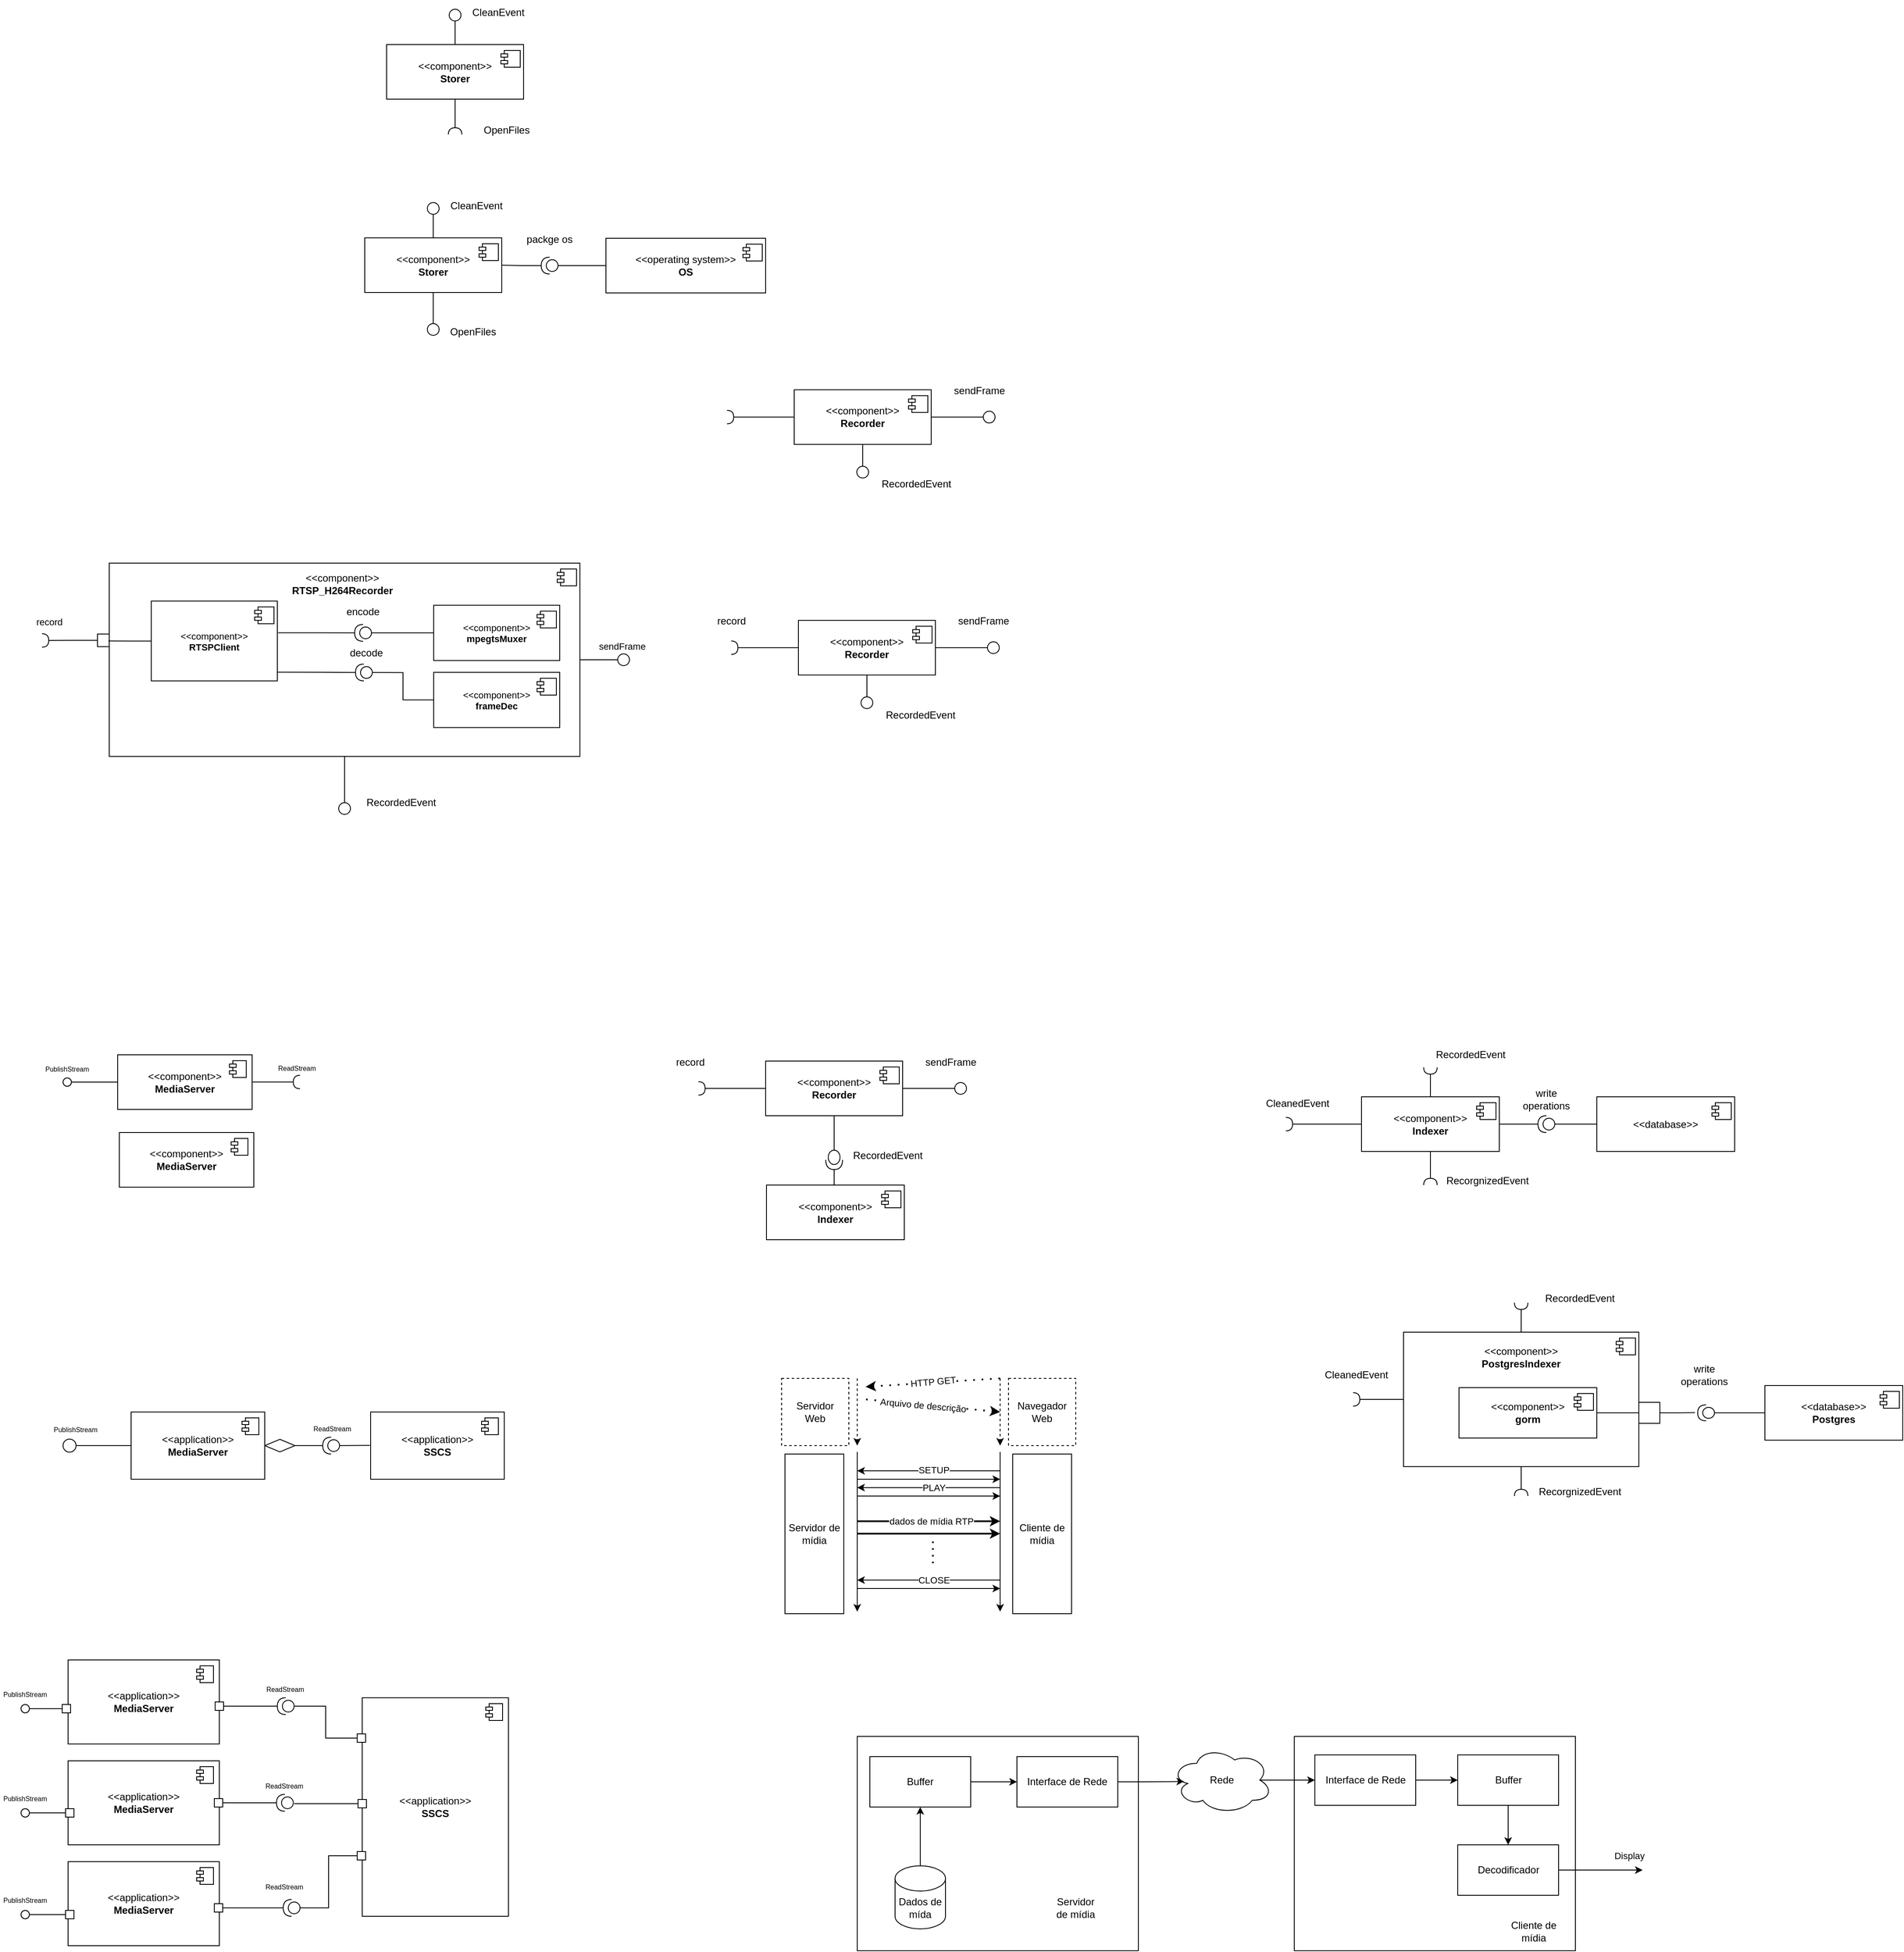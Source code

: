 <mxfile version="22.1.4" type="device">
  <diagram name="Página-1" id="KjTtuctHwxDyZRn3l2mg">
    <mxGraphModel dx="869" dy="1684" grid="1" gridSize="10" guides="1" tooltips="1" connect="1" arrows="1" fold="1" page="1" pageScale="1" pageWidth="827" pageHeight="1169" math="0" shadow="0">
      <root>
        <mxCell id="0" />
        <mxCell id="1" parent="0" />
        <mxCell id="IU_M7-wI5nSeHY1QrZLq-77" value="" style="group" parent="1" vertex="1" connectable="0">
          <mxGeometry x="1610" y="986" width="414.5" height="255" as="geometry" />
        </mxCell>
        <mxCell id="IU_M7-wI5nSeHY1QrZLq-61" value="" style="rounded=0;whiteSpace=wrap;html=1;" parent="IU_M7-wI5nSeHY1QrZLq-77" vertex="1">
          <mxGeometry width="334.5" height="255" as="geometry" />
        </mxCell>
        <mxCell id="IU_M7-wI5nSeHY1QrZLq-64" value="Cliente de mídia" style="text;strokeColor=none;align=center;fillColor=none;html=1;verticalAlign=middle;whiteSpace=wrap;rounded=0;" parent="IU_M7-wI5nSeHY1QrZLq-77" vertex="1">
          <mxGeometry x="254.5" y="229" width="60" height="5" as="geometry" />
        </mxCell>
        <mxCell id="IU_M7-wI5nSeHY1QrZLq-66" value="Buffer" style="rounded=0;whiteSpace=wrap;html=1;" parent="IU_M7-wI5nSeHY1QrZLq-77" vertex="1">
          <mxGeometry x="194.5" y="22" width="120" height="60" as="geometry" />
        </mxCell>
        <mxCell id="IU_M7-wI5nSeHY1QrZLq-71" style="edgeStyle=orthogonalEdgeStyle;rounded=0;orthogonalLoop=1;jettySize=auto;html=1;" parent="IU_M7-wI5nSeHY1QrZLq-77" source="IU_M7-wI5nSeHY1QrZLq-67" target="IU_M7-wI5nSeHY1QrZLq-66" edge="1">
          <mxGeometry relative="1" as="geometry" />
        </mxCell>
        <mxCell id="IU_M7-wI5nSeHY1QrZLq-67" value="Interface de Rede" style="rounded=0;whiteSpace=wrap;html=1;" parent="IU_M7-wI5nSeHY1QrZLq-77" vertex="1">
          <mxGeometry x="24.5" y="22" width="120" height="60" as="geometry" />
        </mxCell>
        <mxCell id="IU_M7-wI5nSeHY1QrZLq-74" style="edgeStyle=orthogonalEdgeStyle;rounded=0;orthogonalLoop=1;jettySize=auto;html=1;" parent="IU_M7-wI5nSeHY1QrZLq-77" source="IU_M7-wI5nSeHY1QrZLq-72" edge="1">
          <mxGeometry relative="1" as="geometry">
            <mxPoint x="414.5" y="159" as="targetPoint" />
          </mxGeometry>
        </mxCell>
        <mxCell id="IU_M7-wI5nSeHY1QrZLq-75" value="Display&amp;nbsp;" style="edgeLabel;html=1;align=center;verticalAlign=middle;resizable=0;points=[];" parent="IU_M7-wI5nSeHY1QrZLq-74" vertex="1" connectable="0">
          <mxGeometry x="0.87" relative="1" as="geometry">
            <mxPoint x="-8" y="-17" as="offset" />
          </mxGeometry>
        </mxCell>
        <mxCell id="IU_M7-wI5nSeHY1QrZLq-72" value="Decodificador" style="rounded=0;whiteSpace=wrap;html=1;" parent="IU_M7-wI5nSeHY1QrZLq-77" vertex="1">
          <mxGeometry x="194.5" y="129" width="120" height="60" as="geometry" />
        </mxCell>
        <mxCell id="IU_M7-wI5nSeHY1QrZLq-73" style="edgeStyle=orthogonalEdgeStyle;rounded=0;orthogonalLoop=1;jettySize=auto;html=1;" parent="IU_M7-wI5nSeHY1QrZLq-77" source="IU_M7-wI5nSeHY1QrZLq-66" target="IU_M7-wI5nSeHY1QrZLq-72" edge="1">
          <mxGeometry relative="1" as="geometry" />
        </mxCell>
        <mxCell id="1v8-vr0Qcsb3jSITrx1u-97" value="&lt;span style=&quot;color: rgb(0, 0, 0); font-family: Helvetica; font-size: 8px; font-style: normal; font-variant-ligatures: normal; font-variant-caps: normal; font-weight: 400; letter-spacing: normal; orphans: 2; text-align: center; text-indent: 0px; text-transform: none; widows: 2; word-spacing: 0px; -webkit-text-stroke-width: 0px; background-color: rgb(251, 251, 251); text-decoration-thickness: initial; text-decoration-style: initial; text-decoration-color: initial; float: none; display: inline !important;&quot;&gt;ReadStream&lt;br&gt;&lt;br&gt;&lt;/span&gt;" style="text;whiteSpace=wrap;html=1;" parent="1" vertex="1">
          <mxGeometry x="399" y="176.25" width="55" height="22.5" as="geometry" />
        </mxCell>
        <mxCell id="1v8-vr0Qcsb3jSITrx1u-98" value="" style="group" parent="1" vertex="1" connectable="0">
          <mxGeometry x="180" y="910" width="266" height="325" as="geometry" />
        </mxCell>
        <mxCell id="VNFblEN0b3wX1P5wx99s-2" value="&amp;lt;&amp;lt;application&amp;gt;&amp;gt;&lt;br&gt;&lt;b&gt;MediaServer&lt;/b&gt;" style="html=1;dropTarget=0;whiteSpace=wrap;" parent="1v8-vr0Qcsb3jSITrx1u-98" vertex="1">
          <mxGeometry x="-29" y="105" width="180" height="100" as="geometry" />
        </mxCell>
        <mxCell id="VNFblEN0b3wX1P5wx99s-3" value="" style="shape=module;jettyWidth=8;jettyHeight=4;" parent="VNFblEN0b3wX1P5wx99s-2" vertex="1">
          <mxGeometry x="1" width="20" height="20" relative="1" as="geometry">
            <mxPoint x="-27" y="7" as="offset" />
          </mxGeometry>
        </mxCell>
        <mxCell id="1v8-vr0Qcsb3jSITrx1u-139" value="&amp;lt;&amp;lt;application&amp;gt;&amp;gt;&lt;br&gt;&lt;b&gt;MediaServer&lt;/b&gt;" style="html=1;dropTarget=0;whiteSpace=wrap;" parent="1v8-vr0Qcsb3jSITrx1u-98" vertex="1">
          <mxGeometry x="-29" y="-15" width="180" height="100" as="geometry" />
        </mxCell>
        <mxCell id="1v8-vr0Qcsb3jSITrx1u-140" value="" style="shape=module;jettyWidth=8;jettyHeight=4;" parent="1v8-vr0Qcsb3jSITrx1u-139" vertex="1">
          <mxGeometry x="1" width="20" height="20" relative="1" as="geometry">
            <mxPoint x="-27" y="7" as="offset" />
          </mxGeometry>
        </mxCell>
        <mxCell id="1v8-vr0Qcsb3jSITrx1u-141" value="" style="rounded=1;whiteSpace=wrap;html=1;arcSize=0;" parent="1v8-vr0Qcsb3jSITrx1u-98" vertex="1">
          <mxGeometry x="145" y="150" width="10" height="10" as="geometry" />
        </mxCell>
        <mxCell id="1v8-vr0Qcsb3jSITrx1u-142" value="" style="group" parent="1v8-vr0Qcsb3jSITrx1u-98" vertex="1" connectable="0">
          <mxGeometry x="-98" y="149" width="104" height="61" as="geometry" />
        </mxCell>
        <mxCell id="1v8-vr0Qcsb3jSITrx1u-143" value="" style="ellipse;whiteSpace=wrap;html=1;align=center;aspect=fixed;fillColor=none;strokeColor=none;resizable=0;perimeter=centerPerimeter;rotatable=0;allowArrows=0;points=[];outlineConnect=1;" parent="1v8-vr0Qcsb3jSITrx1u-142" vertex="1">
          <mxGeometry y="51" width="10" height="10" as="geometry" />
        </mxCell>
        <mxCell id="1v8-vr0Qcsb3jSITrx1u-147" value="" style="rounded=1;whiteSpace=wrap;html=1;arcSize=0;" parent="1v8-vr0Qcsb3jSITrx1u-142" vertex="1">
          <mxGeometry x="66" y="13" width="10" height="10" as="geometry" />
        </mxCell>
        <mxCell id="1v8-vr0Qcsb3jSITrx1u-149" style="edgeStyle=orthogonalEdgeStyle;rounded=0;orthogonalLoop=1;jettySize=auto;html=1;entryX=1;entryY=0.5;entryDx=0;entryDy=0;endArrow=none;endFill=0;" parent="1v8-vr0Qcsb3jSITrx1u-98" source="1v8-vr0Qcsb3jSITrx1u-151" target="1v8-vr0Qcsb3jSITrx1u-141" edge="1">
          <mxGeometry relative="1" as="geometry" />
        </mxCell>
        <mxCell id="1v8-vr0Qcsb3jSITrx1u-150" value="" style="group" parent="1v8-vr0Qcsb3jSITrx1u-98" vertex="1" connectable="0">
          <mxGeometry x="204" y="120" width="55" height="45" as="geometry" />
        </mxCell>
        <mxCell id="1v8-vr0Qcsb3jSITrx1u-151" value="" style="shape=providedRequiredInterface;html=1;verticalLabelPosition=bottom;sketch=0;rotation=-180;" parent="1v8-vr0Qcsb3jSITrx1u-150" vertex="1">
          <mxGeometry x="15" y="25" width="20" height="20" as="geometry" />
        </mxCell>
        <mxCell id="1v8-vr0Qcsb3jSITrx1u-152" value="&lt;span style=&quot;color: rgb(0, 0, 0); font-family: Helvetica; font-size: 8px; font-style: normal; font-variant-ligatures: normal; font-variant-caps: normal; font-weight: 400; letter-spacing: normal; orphans: 2; text-align: center; text-indent: 0px; text-transform: none; widows: 2; word-spacing: 0px; -webkit-text-stroke-width: 0px; background-color: rgb(251, 251, 251); text-decoration-thickness: initial; text-decoration-style: initial; text-decoration-color: initial; float: none; display: inline !important;&quot;&gt;ReadStream&lt;br&gt;&lt;/span&gt;" style="text;whiteSpace=wrap;html=1;" parent="1v8-vr0Qcsb3jSITrx1u-150" vertex="1">
          <mxGeometry width="55" height="40" as="geometry" />
        </mxCell>
        <mxCell id="1v8-vr0Qcsb3jSITrx1u-173" value="&lt;span style=&quot;color: rgb(0, 0, 0); font-family: Helvetica; font-size: 8px; font-style: normal; font-variant-ligatures: normal; font-variant-caps: normal; font-weight: 400; letter-spacing: normal; orphans: 2; text-align: center; text-indent: 0px; text-transform: none; widows: 2; word-spacing: 0px; -webkit-text-stroke-width: 0px; background-color: rgb(251, 251, 251); text-decoration-thickness: initial; text-decoration-style: initial; text-decoration-color: initial; float: none; display: inline !important;&quot;&gt;ReadStream&lt;br&gt;&lt;br&gt;&lt;/span&gt;" style="text;whiteSpace=wrap;html=1;" parent="1v8-vr0Qcsb3jSITrx1u-98" vertex="1">
          <mxGeometry x="204" y="240" width="55" height="40" as="geometry" />
        </mxCell>
        <mxCell id="1v8-vr0Qcsb3jSITrx1u-101" value="" style="rounded=1;whiteSpace=wrap;html=1;arcSize=0;" parent="1v8-vr0Qcsb3jSITrx1u-98" vertex="1">
          <mxGeometry x="146" y="35" width="10" height="10" as="geometry" />
        </mxCell>
        <mxCell id="1v8-vr0Qcsb3jSITrx1u-156" value="&amp;lt;&amp;lt;application&amp;gt;&amp;gt;&lt;br&gt;&lt;b&gt;MediaServer&lt;/b&gt;" style="html=1;dropTarget=0;whiteSpace=wrap;" parent="1v8-vr0Qcsb3jSITrx1u-98" vertex="1">
          <mxGeometry x="-29" y="225" width="180" height="100" as="geometry" />
        </mxCell>
        <mxCell id="1v8-vr0Qcsb3jSITrx1u-157" value="" style="shape=module;jettyWidth=8;jettyHeight=4;" parent="1v8-vr0Qcsb3jSITrx1u-156" vertex="1">
          <mxGeometry x="1" width="20" height="20" relative="1" as="geometry">
            <mxPoint x="-27" y="7" as="offset" />
          </mxGeometry>
        </mxCell>
        <mxCell id="1v8-vr0Qcsb3jSITrx1u-158" value="" style="rounded=1;whiteSpace=wrap;html=1;arcSize=0;" parent="1v8-vr0Qcsb3jSITrx1u-98" vertex="1">
          <mxGeometry x="145" y="275" width="10" height="10" as="geometry" />
        </mxCell>
        <mxCell id="1v8-vr0Qcsb3jSITrx1u-102" value="" style="group" parent="1" vertex="1" connectable="0">
          <mxGeometry x="500" y="910" width="170" height="260" as="geometry" />
        </mxCell>
        <mxCell id="1v8-vr0Qcsb3jSITrx1u-103" value="&amp;lt;&amp;lt;application&amp;gt;&amp;gt;&lt;br&gt;&lt;b&gt;SSCS&lt;/b&gt;" style="html=1;dropTarget=0;whiteSpace=wrap;" parent="1v8-vr0Qcsb3jSITrx1u-102" vertex="1">
          <mxGeometry x="1" y="30" width="174" height="260" as="geometry" />
        </mxCell>
        <mxCell id="1v8-vr0Qcsb3jSITrx1u-104" value="" style="shape=module;jettyWidth=8;jettyHeight=4;" parent="1v8-vr0Qcsb3jSITrx1u-103" vertex="1">
          <mxGeometry x="1" width="20" height="20" relative="1" as="geometry">
            <mxPoint x="-27" y="7" as="offset" />
          </mxGeometry>
        </mxCell>
        <mxCell id="1v8-vr0Qcsb3jSITrx1u-129" value="" style="rounded=1;whiteSpace=wrap;html=1;arcSize=0;" parent="1v8-vr0Qcsb3jSITrx1u-102" vertex="1">
          <mxGeometry x="-5" y="73" width="10" height="10" as="geometry" />
        </mxCell>
        <mxCell id="1v8-vr0Qcsb3jSITrx1u-170" value="" style="rounded=1;whiteSpace=wrap;html=1;arcSize=0;" parent="1v8-vr0Qcsb3jSITrx1u-102" vertex="1">
          <mxGeometry x="-5" y="213" width="10" height="10" as="geometry" />
        </mxCell>
        <mxCell id="1v8-vr0Qcsb3jSITrx1u-105" value="" style="group" parent="1" vertex="1" connectable="0">
          <mxGeometry x="108" y="944" width="104" height="61" as="geometry" />
        </mxCell>
        <mxCell id="1v8-vr0Qcsb3jSITrx1u-106" value="" style="ellipse;whiteSpace=wrap;html=1;align=center;aspect=fixed;fillColor=none;strokeColor=none;resizable=0;perimeter=centerPerimeter;rotatable=0;allowArrows=0;points=[];outlineConnect=1;" parent="1v8-vr0Qcsb3jSITrx1u-105" vertex="1">
          <mxGeometry y="51" width="10" height="10" as="geometry" />
        </mxCell>
        <mxCell id="1v8-vr0Qcsb3jSITrx1u-107" value="" style="group" parent="1v8-vr0Qcsb3jSITrx1u-105" vertex="1" connectable="0">
          <mxGeometry x="-38" y="-24" width="60" height="46" as="geometry" />
        </mxCell>
        <mxCell id="1v8-vr0Qcsb3jSITrx1u-108" value="" style="ellipse;whiteSpace=wrap;html=1;aspect=fixed;direction=south;" parent="1v8-vr0Qcsb3jSITrx1u-107" vertex="1">
          <mxGeometry x="25" y="28" width="10" height="10" as="geometry" />
        </mxCell>
        <mxCell id="1v8-vr0Qcsb3jSITrx1u-109" value="&lt;span style=&quot;font-size: 8px;&quot;&gt;PublishStream&lt;/span&gt;" style="text;html=1;strokeColor=none;fillColor=none;align=center;verticalAlign=middle;whiteSpace=wrap;rounded=0;container=0;" parent="1v8-vr0Qcsb3jSITrx1u-107" vertex="1">
          <mxGeometry width="60" height="30" as="geometry" />
        </mxCell>
        <mxCell id="1v8-vr0Qcsb3jSITrx1u-110" value="" style="rounded=1;whiteSpace=wrap;html=1;arcSize=0;" parent="1v8-vr0Qcsb3jSITrx1u-105" vertex="1">
          <mxGeometry x="36" y="4" width="10" height="10" as="geometry" />
        </mxCell>
        <mxCell id="1v8-vr0Qcsb3jSITrx1u-111" style="rounded=0;orthogonalLoop=1;jettySize=auto;html=1;exitX=0.5;exitY=0;exitDx=0;exitDy=0;entryX=0;entryY=0.5;entryDx=0;entryDy=0;strokeColor=default;anchorPointDirection=1;fixDash=0;endArrow=none;endFill=0;" parent="1v8-vr0Qcsb3jSITrx1u-105" source="1v8-vr0Qcsb3jSITrx1u-108" target="1v8-vr0Qcsb3jSITrx1u-110" edge="1">
          <mxGeometry relative="1" as="geometry" />
        </mxCell>
        <mxCell id="1v8-vr0Qcsb3jSITrx1u-126" style="edgeStyle=orthogonalEdgeStyle;rounded=0;orthogonalLoop=1;jettySize=auto;html=1;entryX=1;entryY=0.5;entryDx=0;entryDy=0;endArrow=none;endFill=0;" parent="1" source="1v8-vr0Qcsb3jSITrx1u-128" target="1v8-vr0Qcsb3jSITrx1u-101" edge="1">
          <mxGeometry relative="1" as="geometry" />
        </mxCell>
        <mxCell id="1v8-vr0Qcsb3jSITrx1u-127" style="edgeStyle=orthogonalEdgeStyle;rounded=0;orthogonalLoop=1;jettySize=auto;html=1;entryX=0;entryY=0.5;entryDx=0;entryDy=0;endArrow=none;endFill=0;" parent="1" source="1v8-vr0Qcsb3jSITrx1u-128" target="1v8-vr0Qcsb3jSITrx1u-129" edge="1">
          <mxGeometry relative="1" as="geometry" />
        </mxCell>
        <mxCell id="1v8-vr0Qcsb3jSITrx1u-134" value="" style="group" parent="1" vertex="1" connectable="0">
          <mxGeometry x="385" y="915" width="55" height="45" as="geometry" />
        </mxCell>
        <mxCell id="1v8-vr0Qcsb3jSITrx1u-128" value="" style="shape=providedRequiredInterface;html=1;verticalLabelPosition=bottom;sketch=0;rotation=-180;" parent="1v8-vr0Qcsb3jSITrx1u-134" vertex="1">
          <mxGeometry x="15" y="25" width="20" height="20" as="geometry" />
        </mxCell>
        <mxCell id="1v8-vr0Qcsb3jSITrx1u-130" value="&lt;span style=&quot;color: rgb(0, 0, 0); font-family: Helvetica; font-size: 8px; font-style: normal; font-variant-ligatures: normal; font-variant-caps: normal; font-weight: 400; letter-spacing: normal; orphans: 2; text-align: center; text-indent: 0px; text-transform: none; widows: 2; word-spacing: 0px; -webkit-text-stroke-width: 0px; background-color: rgb(251, 251, 251); text-decoration-thickness: initial; text-decoration-style: initial; text-decoration-color: initial; float: none; display: inline !important;&quot;&gt;ReadStream&lt;br&gt;&lt;br&gt;&lt;/span&gt;" style="text;whiteSpace=wrap;html=1;" parent="1v8-vr0Qcsb3jSITrx1u-134" vertex="1">
          <mxGeometry width="55" height="40" as="geometry" />
        </mxCell>
        <mxCell id="1v8-vr0Qcsb3jSITrx1u-159" value="" style="group" parent="1" vertex="1" connectable="0">
          <mxGeometry x="70" y="1180" width="104" height="61" as="geometry" />
        </mxCell>
        <mxCell id="1v8-vr0Qcsb3jSITrx1u-160" value="" style="ellipse;whiteSpace=wrap;html=1;align=center;aspect=fixed;fillColor=none;strokeColor=none;resizable=0;perimeter=centerPerimeter;rotatable=0;allowArrows=0;points=[];outlineConnect=1;" parent="1v8-vr0Qcsb3jSITrx1u-159" vertex="1">
          <mxGeometry y="51" width="10" height="10" as="geometry" />
        </mxCell>
        <mxCell id="1v8-vr0Qcsb3jSITrx1u-161" value="" style="group" parent="1v8-vr0Qcsb3jSITrx1u-159" vertex="1" connectable="0">
          <mxGeometry y="-15" width="60" height="46" as="geometry" />
        </mxCell>
        <mxCell id="1v8-vr0Qcsb3jSITrx1u-162" value="" style="ellipse;whiteSpace=wrap;html=1;aspect=fixed;direction=south;" parent="1v8-vr0Qcsb3jSITrx1u-161" vertex="1">
          <mxGeometry x="25" y="28" width="10" height="10" as="geometry" />
        </mxCell>
        <mxCell id="1v8-vr0Qcsb3jSITrx1u-163" value="&lt;span style=&quot;font-size: 8px;&quot;&gt;PublishStream&lt;/span&gt;" style="text;html=1;strokeColor=none;fillColor=none;align=center;verticalAlign=middle;whiteSpace=wrap;rounded=0;container=0;" parent="1v8-vr0Qcsb3jSITrx1u-161" vertex="1">
          <mxGeometry width="60" height="30" as="geometry" />
        </mxCell>
        <mxCell id="1v8-vr0Qcsb3jSITrx1u-164" value="" style="rounded=1;whiteSpace=wrap;html=1;arcSize=0;" parent="1v8-vr0Qcsb3jSITrx1u-159" vertex="1">
          <mxGeometry x="78" y="13" width="10" height="10" as="geometry" />
        </mxCell>
        <mxCell id="1v8-vr0Qcsb3jSITrx1u-165" style="rounded=0;orthogonalLoop=1;jettySize=auto;html=1;exitX=0.5;exitY=0;exitDx=0;exitDy=0;entryX=0;entryY=0.5;entryDx=0;entryDy=0;strokeColor=default;anchorPointDirection=1;fixDash=0;endArrow=none;endFill=0;" parent="1v8-vr0Qcsb3jSITrx1u-159" source="1v8-vr0Qcsb3jSITrx1u-162" target="1v8-vr0Qcsb3jSITrx1u-164" edge="1">
          <mxGeometry relative="1" as="geometry" />
        </mxCell>
        <mxCell id="1v8-vr0Qcsb3jSITrx1u-166" style="edgeStyle=orthogonalEdgeStyle;rounded=0;orthogonalLoop=1;jettySize=auto;html=1;entryX=1;entryY=0.5;entryDx=0;entryDy=0;endArrow=none;endFill=0;" parent="1" source="1v8-vr0Qcsb3jSITrx1u-167" target="1v8-vr0Qcsb3jSITrx1u-158" edge="1">
          <mxGeometry relative="1" as="geometry" />
        </mxCell>
        <mxCell id="1v8-vr0Qcsb3jSITrx1u-167" value="" style="shape=providedRequiredInterface;html=1;verticalLabelPosition=bottom;sketch=0;rotation=-180;" parent="1" vertex="1">
          <mxGeometry x="407" y="1180" width="20" height="20" as="geometry" />
        </mxCell>
        <mxCell id="1v8-vr0Qcsb3jSITrx1u-168" value="" style="rounded=1;whiteSpace=wrap;html=1;arcSize=0;" parent="1" vertex="1">
          <mxGeometry x="496" y="1061" width="10" height="10" as="geometry" />
        </mxCell>
        <mxCell id="1v8-vr0Qcsb3jSITrx1u-171" style="edgeStyle=orthogonalEdgeStyle;rounded=0;orthogonalLoop=1;jettySize=auto;html=1;entryX=0;entryY=0.5;entryDx=0;entryDy=0;endArrow=none;endFill=0;exitX=0;exitY=0.5;exitDx=0;exitDy=0;exitPerimeter=0;" parent="1" source="1v8-vr0Qcsb3jSITrx1u-167" target="1v8-vr0Qcsb3jSITrx1u-170" edge="1">
          <mxGeometry relative="1" as="geometry">
            <mxPoint x="420" y="1090" as="sourcePoint" />
          </mxGeometry>
        </mxCell>
        <mxCell id="1v8-vr0Qcsb3jSITrx1u-174" style="edgeStyle=orthogonalEdgeStyle;rounded=0;orthogonalLoop=1;jettySize=auto;html=1;entryX=0.655;entryY=0.9;entryDx=0;entryDy=0;entryPerimeter=0;endArrow=none;endFill=0;" parent="1" source="1v8-vr0Qcsb3jSITrx1u-168" target="1v8-vr0Qcsb3jSITrx1u-152" edge="1">
          <mxGeometry relative="1" as="geometry" />
        </mxCell>
        <mxCell id="1v8-vr0Qcsb3jSITrx1u-144" value="" style="group" parent="1" vertex="1" connectable="0">
          <mxGeometry x="70" y="1044" width="60" height="46" as="geometry" />
        </mxCell>
        <mxCell id="1v8-vr0Qcsb3jSITrx1u-145" value="" style="ellipse;whiteSpace=wrap;html=1;aspect=fixed;direction=south;" parent="1v8-vr0Qcsb3jSITrx1u-144" vertex="1">
          <mxGeometry x="25" y="28" width="10" height="10" as="geometry" />
        </mxCell>
        <mxCell id="1v8-vr0Qcsb3jSITrx1u-146" value="&lt;span style=&quot;font-size: 8px;&quot;&gt;PublishStream&lt;/span&gt;" style="text;html=1;strokeColor=none;fillColor=none;align=center;verticalAlign=middle;whiteSpace=wrap;rounded=0;container=0;" parent="1v8-vr0Qcsb3jSITrx1u-144" vertex="1">
          <mxGeometry width="60" height="30" as="geometry" />
        </mxCell>
        <mxCell id="1v8-vr0Qcsb3jSITrx1u-148" style="rounded=0;orthogonalLoop=1;jettySize=auto;html=1;exitX=0.5;exitY=0;exitDx=0;exitDy=0;entryX=0;entryY=0.5;entryDx=0;entryDy=0;strokeColor=default;anchorPointDirection=1;fixDash=0;endArrow=none;endFill=0;" parent="1" source="1v8-vr0Qcsb3jSITrx1u-145" target="1v8-vr0Qcsb3jSITrx1u-147" edge="1">
          <mxGeometry relative="1" as="geometry" />
        </mxCell>
        <mxCell id="VNFblEN0b3wX1P5wx99s-108" value="" style="shape=providedRequiredInterface;html=1;verticalLabelPosition=bottom;sketch=0;rotation=-180;" parent="1" vertex="1">
          <mxGeometry x="454" y="630" width="20" height="20" as="geometry" />
        </mxCell>
        <mxCell id="VNFblEN0b3wX1P5wx99s-110" value="&lt;span style=&quot;color: rgb(0, 0, 0); font-family: Helvetica; font-size: 8px; font-style: normal; font-variant-ligatures: normal; font-variant-caps: normal; font-weight: 400; letter-spacing: normal; orphans: 2; text-align: center; text-indent: 0px; text-transform: none; widows: 2; word-spacing: 0px; -webkit-text-stroke-width: 0px; background-color: rgb(251, 251, 251); text-decoration-thickness: initial; text-decoration-style: initial; text-decoration-color: initial; float: none; display: inline !important;&quot;&gt;ReadStream&lt;br&gt;&lt;br&gt;&lt;/span&gt;" style="text;whiteSpace=wrap;html=1;" parent="1" vertex="1">
          <mxGeometry x="441" y="604.5" width="46" height="20" as="geometry" />
        </mxCell>
        <mxCell id="VNFblEN0b3wX1P5wx99s-111" value="" style="edgeStyle=orthogonalEdgeStyle;rounded=0;orthogonalLoop=1;jettySize=auto;html=1;entryX=1;entryY=0.5;entryDx=0;entryDy=0;endArrow=none;endFill=0;" parent="1" source="VNFblEN0b3wX1P5wx99s-108" target="VNFblEN0b3wX1P5wx99s-112" edge="1">
          <mxGeometry relative="1" as="geometry">
            <mxPoint x="464" y="645" as="sourcePoint" />
            <mxPoint x="265" y="645" as="targetPoint" />
          </mxGeometry>
        </mxCell>
        <mxCell id="VNFblEN0b3wX1P5wx99s-112" value="" style="rhombus;whiteSpace=wrap;html=1;" parent="1" vertex="1">
          <mxGeometry x="385" y="632.5" width="36" height="15" as="geometry" />
        </mxCell>
        <mxCell id="VNFblEN0b3wX1P5wx99s-123" value="" style="endArrow=none;html=1;rounded=0;exitX=0.5;exitY=0;exitDx=0;exitDy=0;entryX=0;entryY=0.5;entryDx=0;entryDy=0;" parent="1" source="VNFblEN0b3wX1P5wx99s-121" target="1v8-vr0Qcsb3jSITrx1u-3" edge="1">
          <mxGeometry width="50" height="50" relative="1" as="geometry">
            <mxPoint x="130" y="190" as="sourcePoint" />
            <mxPoint x="180" y="140" as="targetPoint" />
          </mxGeometry>
        </mxCell>
        <mxCell id="VNFblEN0b3wX1P5wx99s-122" value="&lt;span style=&quot;font-size: 8px;&quot;&gt;PublishStream&lt;/span&gt;" style="text;html=1;strokeColor=none;fillColor=none;align=center;verticalAlign=middle;whiteSpace=wrap;rounded=0;container=0;" parent="1" vertex="1">
          <mxGeometry x="125" y="182.5" width="50" height="16.25" as="geometry" />
        </mxCell>
        <mxCell id="VNFblEN0b3wX1P5wx99s-121" value="" style="ellipse;whiteSpace=wrap;html=1;aspect=fixed;direction=south;" parent="1" vertex="1">
          <mxGeometry x="145" y="202.5" width="10" height="10" as="geometry" />
        </mxCell>
        <mxCell id="VNFblEN0b3wX1P5wx99s-131" value="" style="rounded=0;orthogonalLoop=1;jettySize=auto;html=1;endArrow=halfCircle;endFill=0;endSize=6;strokeWidth=1;sketch=0;fontSize=12;curved=1;entryX=0.626;entryY=0.076;entryDx=0;entryDy=0;entryPerimeter=0;exitX=1;exitY=0.5;exitDx=0;exitDy=0;" parent="1" edge="1">
          <mxGeometry relative="1" as="geometry">
            <mxPoint x="361" y="207.36" as="sourcePoint" />
            <mxPoint x="427" y="207.36" as="targetPoint" />
            <Array as="points">
              <mxPoint x="385" y="207.36" />
            </Array>
          </mxGeometry>
        </mxCell>
        <mxCell id="VNFblEN0b3wX1P5wx99s-132" value="" style="ellipse;whiteSpace=wrap;html=1;align=center;aspect=fixed;fillColor=none;strokeColor=none;resizable=0;perimeter=centerPerimeter;rotatable=0;allowArrows=0;points=[];outlineConnect=1;" parent="1" vertex="1">
          <mxGeometry x="427" y="210" width="10" height="10" as="geometry" />
        </mxCell>
        <mxCell id="R4DTEAscSzS3uEEY_zII-14" value="&amp;lt;&amp;lt;application&amp;gt;&amp;gt;&lt;br&gt;&lt;b&gt;MediaServer&lt;/b&gt;" style="html=1;dropTarget=0;whiteSpace=wrap;" parent="1" vertex="1">
          <mxGeometry x="226" y="600" width="159" height="80" as="geometry" />
        </mxCell>
        <mxCell id="R4DTEAscSzS3uEEY_zII-15" value="" style="shape=module;jettyWidth=8;jettyHeight=4;" parent="R4DTEAscSzS3uEEY_zII-14" vertex="1">
          <mxGeometry x="1" width="20" height="20" relative="1" as="geometry">
            <mxPoint x="-27" y="7" as="offset" />
          </mxGeometry>
        </mxCell>
        <mxCell id="VNFblEN0b3wX1P5wx99s-104" value="&lt;span style=&quot;font-size: 8px;&quot;&gt;PublishStream&lt;/span&gt;" style="text;html=1;strokeColor=none;fillColor=none;align=center;verticalAlign=middle;whiteSpace=wrap;rounded=0;container=0;" parent="1" vertex="1">
          <mxGeometry x="130" y="604.5" width="60" height="30" as="geometry" />
        </mxCell>
        <mxCell id="R4DTEAscSzS3uEEY_zII-16" value="" style="ellipse;whiteSpace=wrap;html=1;aspect=fixed;" parent="1" vertex="1">
          <mxGeometry x="145" y="632.25" width="15.5" height="15.5" as="geometry" />
        </mxCell>
        <mxCell id="R4DTEAscSzS3uEEY_zII-18" value="" style="endArrow=none;html=1;rounded=0;entryX=0.001;entryY=0.442;entryDx=0;entryDy=0;entryPerimeter=0;exitX=0;exitY=0.5;exitDx=0;exitDy=0;exitPerimeter=0;" parent="1" source="VNFblEN0b3wX1P5wx99s-108" edge="1">
          <mxGeometry width="50" height="50" relative="1" as="geometry">
            <mxPoint x="480" y="710" as="sourcePoint" />
            <mxPoint x="510.16" y="639.78" as="targetPoint" />
          </mxGeometry>
        </mxCell>
        <mxCell id="R4DTEAscSzS3uEEY_zII-19" value="&amp;lt;&amp;lt;application&amp;gt;&amp;gt;&lt;br&gt;&lt;b&gt;SSCS&lt;/b&gt;" style="html=1;dropTarget=0;whiteSpace=wrap;" parent="1" vertex="1">
          <mxGeometry x="511" y="600" width="159" height="80" as="geometry" />
        </mxCell>
        <mxCell id="R4DTEAscSzS3uEEY_zII-20" value="" style="shape=module;jettyWidth=8;jettyHeight=4;" parent="R4DTEAscSzS3uEEY_zII-19" vertex="1">
          <mxGeometry x="1" width="20" height="20" relative="1" as="geometry">
            <mxPoint x="-27" y="7" as="offset" />
          </mxGeometry>
        </mxCell>
        <mxCell id="R4DTEAscSzS3uEEY_zII-21" value="" style="endArrow=none;html=1;rounded=0;entryX=0;entryY=0.5;entryDx=0;entryDy=0;exitX=1;exitY=0.5;exitDx=0;exitDy=0;" parent="1" source="R4DTEAscSzS3uEEY_zII-16" target="R4DTEAscSzS3uEEY_zII-14" edge="1">
          <mxGeometry width="50" height="50" relative="1" as="geometry">
            <mxPoint x="180" y="690" as="sourcePoint" />
            <mxPoint x="230" y="640" as="targetPoint" />
          </mxGeometry>
        </mxCell>
        <mxCell id="j7I74pfz4h57ISqoJ7sx-15" value="record" style="text;html=1;align=center;verticalAlign=middle;resizable=0;points=[];autosize=1;strokeColor=none;fillColor=none;" parent="1" vertex="1">
          <mxGeometry x="861" y="168.75" width="60" height="30" as="geometry" />
        </mxCell>
        <mxCell id="j7I74pfz4h57ISqoJ7sx-16" value="" style="shape=providedRequiredInterface;html=1;verticalLabelPosition=bottom;sketch=0;rotation=90;" parent="1" vertex="1">
          <mxGeometry x="1051" y="290" width="23" height="20" as="geometry" />
        </mxCell>
        <mxCell id="j7I74pfz4h57ISqoJ7sx-17" style="edgeStyle=orthogonalEdgeStyle;rounded=0;orthogonalLoop=1;jettySize=auto;html=1;exitX=0.5;exitY=0;exitDx=0;exitDy=0;entryX=1;entryY=0.5;entryDx=0;entryDy=0;entryPerimeter=0;endArrow=none;endFill=0;" parent="1" source="j7I74pfz4h57ISqoJ7sx-9" target="j7I74pfz4h57ISqoJ7sx-16" edge="1">
          <mxGeometry relative="1" as="geometry" />
        </mxCell>
        <mxCell id="j7I74pfz4h57ISqoJ7sx-9" value="&amp;lt;&amp;lt;component&amp;gt;&amp;gt;&lt;br&gt;&lt;b&gt;Indexer&lt;/b&gt;" style="html=1;dropTarget=0;whiteSpace=wrap;" parent="1" vertex="1">
          <mxGeometry x="982" y="330" width="164" height="65" as="geometry" />
        </mxCell>
        <mxCell id="j7I74pfz4h57ISqoJ7sx-10" value="" style="shape=module;jettyWidth=8;jettyHeight=4;" parent="j7I74pfz4h57ISqoJ7sx-9" vertex="1">
          <mxGeometry x="1" width="23" height="20" relative="1" as="geometry">
            <mxPoint x="-27" y="7" as="offset" />
          </mxGeometry>
        </mxCell>
        <mxCell id="j7I74pfz4h57ISqoJ7sx-5" value="" style="group" parent="1" vertex="1" connectable="0">
          <mxGeometry x="212" y="267.5" width="165" height="65" as="geometry" />
        </mxCell>
        <mxCell id="j7I74pfz4h57ISqoJ7sx-6" value="&amp;lt;&amp;lt;component&amp;gt;&amp;gt;&lt;br&gt;&lt;b&gt;MediaServer&lt;/b&gt;" style="html=1;dropTarget=0;whiteSpace=wrap;" parent="j7I74pfz4h57ISqoJ7sx-5" vertex="1">
          <mxGeometry width="160" height="65" as="geometry" />
        </mxCell>
        <mxCell id="j7I74pfz4h57ISqoJ7sx-7" value="" style="shape=module;jettyWidth=8;jettyHeight=4;" parent="j7I74pfz4h57ISqoJ7sx-6" vertex="1">
          <mxGeometry x="1" width="20" height="20" relative="1" as="geometry">
            <mxPoint x="-27" y="7" as="offset" />
          </mxGeometry>
        </mxCell>
        <mxCell id="j7I74pfz4h57ISqoJ7sx-22" style="edgeStyle=orthogonalEdgeStyle;rounded=0;orthogonalLoop=1;jettySize=auto;html=1;exitX=0;exitY=0.5;exitDx=0;exitDy=0;endArrow=halfCircle;endFill=0;" parent="1" source="j7I74pfz4h57ISqoJ7sx-2" edge="1">
          <mxGeometry relative="1" as="geometry">
            <mxPoint x="901" y="215" as="targetPoint" />
          </mxGeometry>
        </mxCell>
        <mxCell id="j7I74pfz4h57ISqoJ7sx-24" style="edgeStyle=orthogonalEdgeStyle;rounded=0;orthogonalLoop=1;jettySize=auto;html=1;endArrow=circle;endFill=0;" parent="1" source="j7I74pfz4h57ISqoJ7sx-2" edge="1">
          <mxGeometry relative="1" as="geometry">
            <mxPoint x="1221" y="215.0" as="targetPoint" />
          </mxGeometry>
        </mxCell>
        <mxCell id="j7I74pfz4h57ISqoJ7sx-2" value="&amp;lt;&amp;lt;component&amp;gt;&amp;gt;&lt;br&gt;&lt;b&gt;Recorder&lt;/b&gt;" style="html=1;dropTarget=0;whiteSpace=wrap;" parent="1" vertex="1">
          <mxGeometry x="981" y="182.5" width="163" height="65" as="geometry" />
        </mxCell>
        <mxCell id="j7I74pfz4h57ISqoJ7sx-3" value="" style="shape=module;jettyWidth=8;jettyHeight=4;" parent="j7I74pfz4h57ISqoJ7sx-2" vertex="1">
          <mxGeometry x="1" width="23" height="20" relative="1" as="geometry">
            <mxPoint x="-27" y="7" as="offset" />
          </mxGeometry>
        </mxCell>
        <mxCell id="1v8-vr0Qcsb3jSITrx1u-3" value="&amp;lt;&amp;lt;component&amp;gt;&amp;gt;&lt;br&gt;&lt;b&gt;MediaServer&lt;/b&gt;" style="html=1;dropTarget=0;whiteSpace=wrap;" parent="1" vertex="1">
          <mxGeometry x="210" y="175" width="160" height="65" as="geometry" />
        </mxCell>
        <mxCell id="1v8-vr0Qcsb3jSITrx1u-4" value="" style="shape=module;jettyWidth=8;jettyHeight=4;" parent="1v8-vr0Qcsb3jSITrx1u-3" vertex="1">
          <mxGeometry x="1" width="20" height="20" relative="1" as="geometry">
            <mxPoint x="-27" y="7" as="offset" />
          </mxGeometry>
        </mxCell>
        <mxCell id="j7I74pfz4h57ISqoJ7sx-23" style="edgeStyle=orthogonalEdgeStyle;rounded=0;orthogonalLoop=1;jettySize=auto;html=1;entryX=0;entryY=0.5;entryDx=0;entryDy=0;entryPerimeter=0;endArrow=none;endFill=0;" parent="1" source="j7I74pfz4h57ISqoJ7sx-2" target="j7I74pfz4h57ISqoJ7sx-16" edge="1">
          <mxGeometry relative="1" as="geometry" />
        </mxCell>
        <mxCell id="j7I74pfz4h57ISqoJ7sx-25" value="sendFrame" style="text;html=1;align=center;verticalAlign=middle;resizable=0;points=[];autosize=1;strokeColor=none;fillColor=none;" parent="1" vertex="1">
          <mxGeometry x="1161" y="168.75" width="80" height="30" as="geometry" />
        </mxCell>
        <mxCell id="j7I74pfz4h57ISqoJ7sx-26" value="RecordedEvent" style="text;html=1;align=center;verticalAlign=middle;resizable=0;points=[];autosize=1;strokeColor=none;fillColor=none;" parent="1" vertex="1">
          <mxGeometry x="1071" y="280" width="110" height="30" as="geometry" />
        </mxCell>
        <mxCell id="j7I74pfz4h57ISqoJ7sx-27" value="Servidor &lt;br&gt;Web" style="whiteSpace=wrap;html=1;aspect=fixed;dashed=1;" parent="1" vertex="1">
          <mxGeometry x="1000" y="560" width="80" height="80" as="geometry" />
        </mxCell>
        <mxCell id="j7I74pfz4h57ISqoJ7sx-28" value="Navegador Web" style="whiteSpace=wrap;html=1;aspect=fixed;dashed=1;" parent="1" vertex="1">
          <mxGeometry x="1270" y="560" width="80" height="80" as="geometry" />
        </mxCell>
        <mxCell id="j7I74pfz4h57ISqoJ7sx-29" value="" style="endArrow=classic;html=1;rounded=0;dashed=1;" parent="1" edge="1">
          <mxGeometry width="50" height="50" relative="1" as="geometry">
            <mxPoint x="1260" y="560" as="sourcePoint" />
            <mxPoint x="1260" y="640" as="targetPoint" />
          </mxGeometry>
        </mxCell>
        <mxCell id="j7I74pfz4h57ISqoJ7sx-30" value="" style="endArrow=classic;html=1;rounded=0;dashed=1;" parent="1" edge="1">
          <mxGeometry width="50" height="50" relative="1" as="geometry">
            <mxPoint x="1090" y="560" as="sourcePoint" />
            <mxPoint x="1090" y="640" as="targetPoint" />
          </mxGeometry>
        </mxCell>
        <mxCell id="j7I74pfz4h57ISqoJ7sx-33" value="" style="endArrow=none;html=1;strokeWidth=2;rounded=0;endFill=0;startArrow=classic;startFill=1;dashed=1;dashPattern=1 4;" parent="1" edge="1">
          <mxGeometry width="50" height="50" relative="1" as="geometry">
            <mxPoint x="1100" y="570" as="sourcePoint" />
            <mxPoint x="1260" y="560" as="targetPoint" />
          </mxGeometry>
        </mxCell>
        <mxCell id="j7I74pfz4h57ISqoJ7sx-34" value="HTTP GET" style="edgeLabel;html=1;align=center;verticalAlign=middle;resizable=0;points=[];rotation=-5;" parent="j7I74pfz4h57ISqoJ7sx-33" vertex="1" connectable="0">
          <mxGeometry x="-0.199" y="2" relative="1" as="geometry">
            <mxPoint x="16" as="offset" />
          </mxGeometry>
        </mxCell>
        <mxCell id="j7I74pfz4h57ISqoJ7sx-35" value="" style="endArrow=none;html=1;strokeWidth=2;rounded=0;endFill=0;startArrow=classic;startFill=1;dashed=1;dashPattern=1 4;" parent="1" edge="1">
          <mxGeometry width="50" height="50" relative="1" as="geometry">
            <mxPoint x="1260" y="600" as="sourcePoint" />
            <mxPoint x="1100" y="585" as="targetPoint" />
          </mxGeometry>
        </mxCell>
        <mxCell id="j7I74pfz4h57ISqoJ7sx-36" value="Arquivo de descrição" style="edgeLabel;html=1;align=center;verticalAlign=middle;resizable=0;points=[];rotation=5;" parent="j7I74pfz4h57ISqoJ7sx-35" vertex="1" connectable="0">
          <mxGeometry x="-0.199" y="2" relative="1" as="geometry">
            <mxPoint x="-28" y="-4" as="offset" />
          </mxGeometry>
        </mxCell>
        <mxCell id="j7I74pfz4h57ISqoJ7sx-39" value="" style="endArrow=classic;html=1;rounded=0;" parent="1" edge="1">
          <mxGeometry width="50" height="50" relative="1" as="geometry">
            <mxPoint x="1260" y="647.5" as="sourcePoint" />
            <mxPoint x="1260" y="837.5" as="targetPoint" />
          </mxGeometry>
        </mxCell>
        <mxCell id="j7I74pfz4h57ISqoJ7sx-40" value="" style="endArrow=classic;html=1;rounded=0;" parent="1" edge="1">
          <mxGeometry width="50" height="50" relative="1" as="geometry">
            <mxPoint x="1090" y="647.5" as="sourcePoint" />
            <mxPoint x="1090" y="837.5" as="targetPoint" />
          </mxGeometry>
        </mxCell>
        <mxCell id="j7I74pfz4h57ISqoJ7sx-41" value="Cliente de mídia" style="rounded=0;whiteSpace=wrap;html=1;" parent="1" vertex="1">
          <mxGeometry x="1275" y="650" width="70" height="190" as="geometry" />
        </mxCell>
        <mxCell id="j7I74pfz4h57ISqoJ7sx-42" value="Servidor de mídia" style="rounded=0;whiteSpace=wrap;html=1;" parent="1" vertex="1">
          <mxGeometry x="1004" y="650" width="70" height="190" as="geometry" />
        </mxCell>
        <mxCell id="j7I74pfz4h57ISqoJ7sx-43" value="" style="endArrow=classic;html=1;rounded=0;" parent="1" edge="1">
          <mxGeometry width="50" height="50" relative="1" as="geometry">
            <mxPoint x="1260" y="670" as="sourcePoint" />
            <mxPoint x="1090" y="670" as="targetPoint" />
          </mxGeometry>
        </mxCell>
        <mxCell id="j7I74pfz4h57ISqoJ7sx-44" value="SETUP" style="edgeLabel;html=1;align=center;verticalAlign=middle;resizable=0;points=[];" parent="j7I74pfz4h57ISqoJ7sx-43" vertex="1" connectable="0">
          <mxGeometry x="-0.344" y="2" relative="1" as="geometry">
            <mxPoint x="-23" y="-3" as="offset" />
          </mxGeometry>
        </mxCell>
        <mxCell id="j7I74pfz4h57ISqoJ7sx-46" value="" style="endArrow=classic;html=1;rounded=0;" parent="1" edge="1">
          <mxGeometry width="50" height="50" relative="1" as="geometry">
            <mxPoint x="1090" y="680" as="sourcePoint" />
            <mxPoint x="1260" y="680" as="targetPoint" />
          </mxGeometry>
        </mxCell>
        <mxCell id="j7I74pfz4h57ISqoJ7sx-48" value="" style="endArrow=classic;html=1;rounded=0;" parent="1" edge="1">
          <mxGeometry width="50" height="50" relative="1" as="geometry">
            <mxPoint x="1260" y="690" as="sourcePoint" />
            <mxPoint x="1090" y="690" as="targetPoint" />
          </mxGeometry>
        </mxCell>
        <mxCell id="j7I74pfz4h57ISqoJ7sx-49" value="PLAY" style="edgeLabel;html=1;align=center;verticalAlign=middle;resizable=0;points=[];" parent="j7I74pfz4h57ISqoJ7sx-48" vertex="1" connectable="0">
          <mxGeometry x="-0.344" y="2" relative="1" as="geometry">
            <mxPoint x="-23" y="-2" as="offset" />
          </mxGeometry>
        </mxCell>
        <mxCell id="j7I74pfz4h57ISqoJ7sx-50" value="" style="endArrow=classic;html=1;rounded=0;" parent="1" edge="1">
          <mxGeometry width="50" height="50" relative="1" as="geometry">
            <mxPoint x="1090" y="700" as="sourcePoint" />
            <mxPoint x="1260" y="700" as="targetPoint" />
          </mxGeometry>
        </mxCell>
        <mxCell id="j7I74pfz4h57ISqoJ7sx-51" value="" style="endArrow=classic;html=1;rounded=0;strokeWidth=2;" parent="1" edge="1">
          <mxGeometry width="50" height="50" relative="1" as="geometry">
            <mxPoint x="1090" y="730" as="sourcePoint" />
            <mxPoint x="1260" y="730" as="targetPoint" />
          </mxGeometry>
        </mxCell>
        <mxCell id="j7I74pfz4h57ISqoJ7sx-52" value="dados de mídia RTP" style="edgeLabel;html=1;align=center;verticalAlign=middle;resizable=0;points=[];" parent="j7I74pfz4h57ISqoJ7sx-51" vertex="1" connectable="0">
          <mxGeometry x="0.032" y="-2" relative="1" as="geometry">
            <mxPoint y="-2" as="offset" />
          </mxGeometry>
        </mxCell>
        <mxCell id="j7I74pfz4h57ISqoJ7sx-53" value="" style="endArrow=classic;html=1;rounded=0;strokeWidth=2;" parent="1" edge="1">
          <mxGeometry width="50" height="50" relative="1" as="geometry">
            <mxPoint x="1090" y="744.71" as="sourcePoint" />
            <mxPoint x="1260" y="744.71" as="targetPoint" />
          </mxGeometry>
        </mxCell>
        <mxCell id="j7I74pfz4h57ISqoJ7sx-55" value="" style="endArrow=classic;html=1;rounded=0;" parent="1" edge="1">
          <mxGeometry width="50" height="50" relative="1" as="geometry">
            <mxPoint x="1260" y="800" as="sourcePoint" />
            <mxPoint x="1090" y="800" as="targetPoint" />
          </mxGeometry>
        </mxCell>
        <mxCell id="j7I74pfz4h57ISqoJ7sx-56" value="CLOSE" style="edgeLabel;html=1;align=center;verticalAlign=middle;resizable=0;points=[];" parent="j7I74pfz4h57ISqoJ7sx-55" vertex="1" connectable="0">
          <mxGeometry x="-0.344" y="2" relative="1" as="geometry">
            <mxPoint x="-23" y="-2" as="offset" />
          </mxGeometry>
        </mxCell>
        <mxCell id="j7I74pfz4h57ISqoJ7sx-57" value="" style="endArrow=classic;html=1;rounded=0;" parent="1" edge="1">
          <mxGeometry width="50" height="50" relative="1" as="geometry">
            <mxPoint x="1090" y="810" as="sourcePoint" />
            <mxPoint x="1260" y="810" as="targetPoint" />
          </mxGeometry>
        </mxCell>
        <mxCell id="j7I74pfz4h57ISqoJ7sx-58" value="" style="endArrow=none;dashed=1;html=1;dashPattern=1 3;strokeWidth=2;rounded=0;" parent="1" edge="1">
          <mxGeometry width="50" height="50" relative="1" as="geometry">
            <mxPoint x="1180" y="780" as="sourcePoint" />
            <mxPoint x="1180" y="750" as="targetPoint" />
          </mxGeometry>
        </mxCell>
        <mxCell id="yRdWReoldbdWuSlMGTD_-1" value="record" style="text;html=1;align=center;verticalAlign=middle;resizable=0;points=[];autosize=1;strokeColor=none;fillColor=none;" parent="1" vertex="1">
          <mxGeometry x="910" y="-355.62" width="60" height="30" as="geometry" />
        </mxCell>
        <mxCell id="yRdWReoldbdWuSlMGTD_-6" style="edgeStyle=orthogonalEdgeStyle;rounded=0;orthogonalLoop=1;jettySize=auto;html=1;exitX=0;exitY=0.5;exitDx=0;exitDy=0;endArrow=halfCircle;endFill=0;" parent="1" source="yRdWReoldbdWuSlMGTD_-8" edge="1">
          <mxGeometry relative="1" as="geometry">
            <mxPoint x="940" y="-309.37" as="targetPoint" />
          </mxGeometry>
        </mxCell>
        <mxCell id="yRdWReoldbdWuSlMGTD_-7" style="edgeStyle=orthogonalEdgeStyle;rounded=0;orthogonalLoop=1;jettySize=auto;html=1;endArrow=circle;endFill=0;" parent="1" source="yRdWReoldbdWuSlMGTD_-8" edge="1">
          <mxGeometry relative="1" as="geometry">
            <mxPoint x="1260" y="-309.37" as="targetPoint" />
          </mxGeometry>
        </mxCell>
        <mxCell id="yRdWReoldbdWuSlMGTD_-8" value="&amp;lt;&amp;lt;component&amp;gt;&amp;gt;&lt;br&gt;&lt;b&gt;Recorder&lt;/b&gt;" style="html=1;dropTarget=0;whiteSpace=wrap;" parent="1" vertex="1">
          <mxGeometry x="1020" y="-341.87" width="163" height="65" as="geometry" />
        </mxCell>
        <mxCell id="yRdWReoldbdWuSlMGTD_-9" value="" style="shape=module;jettyWidth=8;jettyHeight=4;" parent="yRdWReoldbdWuSlMGTD_-8" vertex="1">
          <mxGeometry x="1" width="23" height="20" relative="1" as="geometry">
            <mxPoint x="-27" y="7" as="offset" />
          </mxGeometry>
        </mxCell>
        <mxCell id="yRdWReoldbdWuSlMGTD_-10" style="edgeStyle=orthogonalEdgeStyle;rounded=0;orthogonalLoop=1;jettySize=auto;html=1;entryX=0;entryY=0.5;entryDx=0;entryDy=0;entryPerimeter=0;endArrow=circle;endFill=0;startArrow=none;startFill=0;" parent="1" source="yRdWReoldbdWuSlMGTD_-8" edge="1">
          <mxGeometry relative="1" as="geometry">
            <mxPoint x="1101.5" y="-235.87" as="targetPoint" />
          </mxGeometry>
        </mxCell>
        <mxCell id="yRdWReoldbdWuSlMGTD_-11" value="sendFrame" style="text;html=1;align=center;verticalAlign=middle;resizable=0;points=[];autosize=1;strokeColor=none;fillColor=none;" parent="1" vertex="1">
          <mxGeometry x="1200" y="-355.62" width="80" height="30" as="geometry" />
        </mxCell>
        <mxCell id="yRdWReoldbdWuSlMGTD_-12" value="RecordedEvent" style="text;html=1;align=center;verticalAlign=middle;resizable=0;points=[];autosize=1;strokeColor=none;fillColor=none;" parent="1" vertex="1">
          <mxGeometry x="1110" y="-244.37" width="110" height="30" as="geometry" />
        </mxCell>
        <mxCell id="yRdWReoldbdWuSlMGTD_-14" style="edgeStyle=orthogonalEdgeStyle;rounded=0;orthogonalLoop=1;jettySize=auto;html=1;exitX=0;exitY=0.5;exitDx=0;exitDy=0;endArrow=halfCircle;endFill=0;" parent="1" source="yRdWReoldbdWuSlMGTD_-16" edge="1">
          <mxGeometry relative="1" as="geometry">
            <mxPoint x="935" y="-583.75" as="targetPoint" />
          </mxGeometry>
        </mxCell>
        <mxCell id="yRdWReoldbdWuSlMGTD_-15" style="edgeStyle=orthogonalEdgeStyle;rounded=0;orthogonalLoop=1;jettySize=auto;html=1;endArrow=circle;endFill=0;" parent="1" source="yRdWReoldbdWuSlMGTD_-16" edge="1">
          <mxGeometry relative="1" as="geometry">
            <mxPoint x="1255" y="-583.75" as="targetPoint" />
          </mxGeometry>
        </mxCell>
        <mxCell id="yRdWReoldbdWuSlMGTD_-16" value="&amp;lt;&amp;lt;component&amp;gt;&amp;gt;&lt;br&gt;&lt;b&gt;Recorder&lt;/b&gt;" style="html=1;dropTarget=0;whiteSpace=wrap;" parent="1" vertex="1">
          <mxGeometry x="1015" y="-616.25" width="163" height="65" as="geometry" />
        </mxCell>
        <mxCell id="yRdWReoldbdWuSlMGTD_-17" value="" style="shape=module;jettyWidth=8;jettyHeight=4;" parent="yRdWReoldbdWuSlMGTD_-16" vertex="1">
          <mxGeometry x="1" width="23" height="20" relative="1" as="geometry">
            <mxPoint x="-27" y="7" as="offset" />
          </mxGeometry>
        </mxCell>
        <mxCell id="yRdWReoldbdWuSlMGTD_-18" style="edgeStyle=orthogonalEdgeStyle;rounded=0;orthogonalLoop=1;jettySize=auto;html=1;entryX=0;entryY=0.5;entryDx=0;entryDy=0;entryPerimeter=0;endArrow=circle;endFill=0;startArrow=none;startFill=0;" parent="1" source="yRdWReoldbdWuSlMGTD_-16" edge="1">
          <mxGeometry relative="1" as="geometry">
            <mxPoint x="1096.5" y="-510.25" as="targetPoint" />
          </mxGeometry>
        </mxCell>
        <mxCell id="yRdWReoldbdWuSlMGTD_-19" value="sendFrame" style="text;html=1;align=center;verticalAlign=middle;resizable=0;points=[];autosize=1;strokeColor=none;fillColor=none;" parent="1" vertex="1">
          <mxGeometry x="1195" y="-630" width="80" height="30" as="geometry" />
        </mxCell>
        <mxCell id="yRdWReoldbdWuSlMGTD_-20" value="RecordedEvent" style="text;html=1;align=center;verticalAlign=middle;resizable=0;points=[];autosize=1;strokeColor=none;fillColor=none;" parent="1" vertex="1">
          <mxGeometry x="1105" y="-518.75" width="110" height="30" as="geometry" />
        </mxCell>
        <mxCell id="yRdWReoldbdWuSlMGTD_-32" value="RecordedEvent" style="text;html=1;align=center;verticalAlign=middle;resizable=0;points=[];autosize=1;strokeColor=none;fillColor=none;" parent="1" vertex="1">
          <mxGeometry x="491.999" y="-140.001" width="110" height="30" as="geometry" />
        </mxCell>
        <mxCell id="yRdWReoldbdWuSlMGTD_-26" style="edgeStyle=orthogonalEdgeStyle;rounded=0;orthogonalLoop=1;jettySize=auto;html=1;endArrow=halfCircle;endFill=0;exitX=0;exitY=0.5;exitDx=0;exitDy=0;" parent="1" source="yRdWReoldbdWuSlMGTD_-95" edge="1">
          <mxGeometry width="201" relative="1" as="geometry">
            <mxPoint x="120" y="-318" as="targetPoint" />
          </mxGeometry>
        </mxCell>
        <mxCell id="yRdWReoldbdWuSlMGTD_-93" value="record&amp;nbsp;" style="edgeLabel;html=1;align=center;verticalAlign=middle;resizable=0;points=[];" parent="yRdWReoldbdWuSlMGTD_-26" vertex="1" connectable="0">
          <mxGeometry x="0.972" y="-4" relative="1" as="geometry">
            <mxPoint x="9" y="-18" as="offset" />
          </mxGeometry>
        </mxCell>
        <mxCell id="yRdWReoldbdWuSlMGTD_-95" value="" style="whiteSpace=wrap;html=1;aspect=fixed;" parent="yRdWReoldbdWuSlMGTD_-26" vertex="1">
          <mxGeometry x="186" y="-325.62" width="15" height="15" as="geometry" />
        </mxCell>
        <mxCell id="yRdWReoldbdWuSlMGTD_-50" style="edgeStyle=orthogonalEdgeStyle;rounded=0;orthogonalLoop=1;jettySize=auto;html=1;endArrow=circle;endFill=0;" parent="1" source="yRdWReoldbdWuSlMGTD_-21" edge="1">
          <mxGeometry relative="1" as="geometry">
            <mxPoint x="480" y="-110" as="targetPoint" />
          </mxGeometry>
        </mxCell>
        <mxCell id="yRdWReoldbdWuSlMGTD_-115" style="edgeStyle=orthogonalEdgeStyle;rounded=0;orthogonalLoop=1;jettySize=auto;html=1;endArrow=circle;endFill=0;" parent="1" source="yRdWReoldbdWuSlMGTD_-21" edge="1">
          <mxGeometry relative="1" as="geometry">
            <mxPoint x="820" y="-295" as="targetPoint" />
          </mxGeometry>
        </mxCell>
        <mxCell id="yRdWReoldbdWuSlMGTD_-116" value="sendFrame" style="edgeLabel;html=1;align=center;verticalAlign=middle;resizable=0;points=[];" parent="yRdWReoldbdWuSlMGTD_-115" vertex="1" connectable="0">
          <mxGeometry x="0.591" y="2" relative="1" as="geometry">
            <mxPoint x="2" y="-14" as="offset" />
          </mxGeometry>
        </mxCell>
        <mxCell id="yRdWReoldbdWuSlMGTD_-21" value="&lt;div style=&quot;&quot;&gt;&lt;br&gt;&lt;/div&gt;" style="html=1;dropTarget=0;whiteSpace=wrap;align=left;" parent="1" vertex="1">
          <mxGeometry x="200" y="-410" width="560" height="230" as="geometry" />
        </mxCell>
        <mxCell id="yRdWReoldbdWuSlMGTD_-22" value="" style="shape=module;jettyWidth=8;jettyHeight=4;" parent="yRdWReoldbdWuSlMGTD_-21" vertex="1">
          <mxGeometry x="1" width="23" height="20" relative="1" as="geometry">
            <mxPoint x="-27" y="7" as="offset" />
          </mxGeometry>
        </mxCell>
        <mxCell id="yRdWReoldbdWuSlMGTD_-23" value="&amp;lt;&amp;lt;component&amp;gt;&amp;gt;&lt;br&gt;&lt;b&gt;RTSP_H264Recorder&lt;/b&gt;" style="text;strokeColor=none;align=center;fillColor=none;html=1;verticalAlign=middle;whiteSpace=wrap;rounded=0;" parent="1" vertex="1">
          <mxGeometry x="414" y="-400" width="127.04" height="30" as="geometry" />
        </mxCell>
        <mxCell id="yRdWReoldbdWuSlMGTD_-72" value="&lt;div style=&quot;&quot;&gt;&lt;span style=&quot;font-size: 11px; background-color: initial;&quot;&gt;&amp;lt;&amp;lt;component&amp;gt;&amp;gt;&lt;/span&gt;&lt;/div&gt;&lt;b style=&quot;font-size: 11px;&quot;&gt;&lt;div style=&quot;&quot;&gt;&lt;b style=&quot;background-color: initial;&quot;&gt;mpegtsMuxer&lt;/b&gt;&lt;/div&gt;&lt;/b&gt;" style="html=1;dropTarget=0;whiteSpace=wrap;align=center;" parent="1" vertex="1">
          <mxGeometry x="586" y="-359.84" width="150" height="65.69" as="geometry" />
        </mxCell>
        <mxCell id="yRdWReoldbdWuSlMGTD_-73" value="" style="shape=module;jettyWidth=8;jettyHeight=4;" parent="yRdWReoldbdWuSlMGTD_-72" vertex="1">
          <mxGeometry x="1" width="23" height="20" relative="1" as="geometry">
            <mxPoint x="-27" y="7" as="offset" />
          </mxGeometry>
        </mxCell>
        <mxCell id="yRdWReoldbdWuSlMGTD_-79" value="&lt;div style=&quot;&quot;&gt;&lt;span style=&quot;font-size: 11px; background-color: initial;&quot;&gt;&amp;lt;&amp;lt;component&amp;gt;&amp;gt;&lt;/span&gt;&lt;/div&gt;&lt;b style=&quot;font-size: 11px;&quot;&gt;&lt;div style=&quot;&quot;&gt;&lt;b style=&quot;background-color: initial;&quot;&gt;frameDec&lt;/b&gt;&lt;/div&gt;&lt;/b&gt;" style="html=1;dropTarget=0;whiteSpace=wrap;align=center;" parent="1" vertex="1">
          <mxGeometry x="586" y="-280.06" width="150" height="65.69" as="geometry" />
        </mxCell>
        <mxCell id="yRdWReoldbdWuSlMGTD_-80" value="" style="shape=module;jettyWidth=8;jettyHeight=4;" parent="yRdWReoldbdWuSlMGTD_-79" vertex="1">
          <mxGeometry x="1" width="23" height="20" relative="1" as="geometry">
            <mxPoint x="-27" y="7" as="offset" />
          </mxGeometry>
        </mxCell>
        <mxCell id="yRdWReoldbdWuSlMGTD_-104" style="edgeStyle=orthogonalEdgeStyle;rounded=0;orthogonalLoop=1;jettySize=auto;html=1;endArrow=none;endFill=0;exitX=1.006;exitY=0.397;exitDx=0;exitDy=0;exitPerimeter=0;" parent="1" source="yRdWReoldbdWuSlMGTD_-88" target="yRdWReoldbdWuSlMGTD_-102" edge="1">
          <mxGeometry relative="1" as="geometry" />
        </mxCell>
        <mxCell id="yRdWReoldbdWuSlMGTD_-113" style="edgeStyle=orthogonalEdgeStyle;rounded=0;orthogonalLoop=1;jettySize=auto;html=1;endArrow=none;endFill=0;" parent="1" source="yRdWReoldbdWuSlMGTD_-88" edge="1">
          <mxGeometry relative="1" as="geometry">
            <mxPoint x="199" y="-317.34" as="targetPoint" />
          </mxGeometry>
        </mxCell>
        <mxCell id="yRdWReoldbdWuSlMGTD_-88" value="&lt;div style=&quot;&quot;&gt;&lt;span style=&quot;font-size: 11px; background-color: initial;&quot;&gt;&amp;lt;&amp;lt;component&amp;gt;&amp;gt;&lt;/span&gt;&lt;/div&gt;&lt;b style=&quot;font-size: 11px;&quot;&gt;&lt;div style=&quot;&quot;&gt;&lt;b style=&quot;background-color: initial;&quot;&gt;RTSPClient&lt;/b&gt;&lt;/div&gt;&lt;/b&gt;" style="html=1;dropTarget=0;whiteSpace=wrap;align=center;" parent="1" vertex="1">
          <mxGeometry x="250" y="-364.84" width="150" height="95" as="geometry" />
        </mxCell>
        <mxCell id="yRdWReoldbdWuSlMGTD_-89" value="" style="shape=module;jettyWidth=8;jettyHeight=4;" parent="yRdWReoldbdWuSlMGTD_-88" vertex="1">
          <mxGeometry x="1" width="23" height="20" relative="1" as="geometry">
            <mxPoint x="-27" y="7" as="offset" />
          </mxGeometry>
        </mxCell>
        <mxCell id="yRdWReoldbdWuSlMGTD_-105" style="edgeStyle=orthogonalEdgeStyle;rounded=0;orthogonalLoop=1;jettySize=auto;html=1;endArrow=none;endFill=0;" parent="1" source="yRdWReoldbdWuSlMGTD_-102" target="yRdWReoldbdWuSlMGTD_-72" edge="1">
          <mxGeometry relative="1" as="geometry" />
        </mxCell>
        <mxCell id="yRdWReoldbdWuSlMGTD_-102" value="" style="shape=providedRequiredInterface;html=1;verticalLabelPosition=bottom;sketch=0;rotation=-180;" parent="1" vertex="1">
          <mxGeometry x="492" y="-337" width="20" height="20" as="geometry" />
        </mxCell>
        <mxCell id="yRdWReoldbdWuSlMGTD_-106" value="encode" style="text;strokeColor=none;align=center;fillColor=none;html=1;verticalAlign=middle;whiteSpace=wrap;rounded=0;" parent="1" vertex="1">
          <mxGeometry x="472" y="-367" width="60" height="30" as="geometry" />
        </mxCell>
        <mxCell id="yRdWReoldbdWuSlMGTD_-108" value="" style="shape=providedRequiredInterface;html=1;verticalLabelPosition=bottom;sketch=0;rotation=-180;" parent="1" vertex="1">
          <mxGeometry x="493" y="-289.84" width="20" height="20" as="geometry" />
        </mxCell>
        <mxCell id="yRdWReoldbdWuSlMGTD_-109" style="edgeStyle=orthogonalEdgeStyle;rounded=0;orthogonalLoop=1;jettySize=auto;html=1;entryX=0;entryY=0.5;entryDx=0;entryDy=0;entryPerimeter=0;endArrow=none;endFill=0;" parent="1" source="yRdWReoldbdWuSlMGTD_-79" target="yRdWReoldbdWuSlMGTD_-108" edge="1">
          <mxGeometry relative="1" as="geometry" />
        </mxCell>
        <mxCell id="yRdWReoldbdWuSlMGTD_-111" style="edgeStyle=orthogonalEdgeStyle;rounded=0;orthogonalLoop=1;jettySize=auto;html=1;entryX=1.003;entryY=0.89;entryDx=0;entryDy=0;entryPerimeter=0;endArrow=none;endFill=0;" parent="1" source="yRdWReoldbdWuSlMGTD_-108" target="yRdWReoldbdWuSlMGTD_-88" edge="1">
          <mxGeometry relative="1" as="geometry">
            <Array as="points">
              <mxPoint x="401" y="-280" />
            </Array>
          </mxGeometry>
        </mxCell>
        <mxCell id="yRdWReoldbdWuSlMGTD_-112" value="decode" style="text;strokeColor=none;align=center;fillColor=none;html=1;verticalAlign=middle;whiteSpace=wrap;rounded=0;" parent="1" vertex="1">
          <mxGeometry x="476" y="-317.84" width="60" height="30" as="geometry" />
        </mxCell>
        <mxCell id="IU_M7-wI5nSeHY1QrZLq-9" style="edgeStyle=orthogonalEdgeStyle;rounded=0;orthogonalLoop=1;jettySize=auto;html=1;endArrow=halfCircle;endFill=0;" parent="1" source="IU_M7-wI5nSeHY1QrZLq-1" edge="1">
          <mxGeometry relative="1" as="geometry">
            <mxPoint x="1772" y="190" as="targetPoint" />
          </mxGeometry>
        </mxCell>
        <mxCell id="IU_M7-wI5nSeHY1QrZLq-10" style="edgeStyle=orthogonalEdgeStyle;rounded=0;orthogonalLoop=1;jettySize=auto;html=1;endArrow=halfCircle;endFill=0;" parent="1" source="IU_M7-wI5nSeHY1QrZLq-1" edge="1">
          <mxGeometry relative="1" as="geometry">
            <mxPoint x="1772" y="330" as="targetPoint" />
          </mxGeometry>
        </mxCell>
        <mxCell id="4gnGxFXD07aaPCXMGES7-34" style="edgeStyle=orthogonalEdgeStyle;rounded=0;orthogonalLoop=1;jettySize=auto;html=1;endArrow=halfCircle;endFill=0;" edge="1" parent="1" source="IU_M7-wI5nSeHY1QrZLq-1">
          <mxGeometry relative="1" as="geometry">
            <mxPoint x="1600" y="257.5" as="targetPoint" />
          </mxGeometry>
        </mxCell>
        <mxCell id="IU_M7-wI5nSeHY1QrZLq-1" value="&amp;lt;&amp;lt;component&amp;gt;&amp;gt;&lt;br&gt;&lt;b&gt;Indexer&lt;/b&gt;" style="html=1;dropTarget=0;whiteSpace=wrap;" parent="1" vertex="1">
          <mxGeometry x="1690" y="225" width="164" height="65" as="geometry" />
        </mxCell>
        <mxCell id="IU_M7-wI5nSeHY1QrZLq-2" value="" style="shape=module;jettyWidth=8;jettyHeight=4;" parent="IU_M7-wI5nSeHY1QrZLq-1" vertex="1">
          <mxGeometry x="1" width="23" height="20" relative="1" as="geometry">
            <mxPoint x="-27" y="7" as="offset" />
          </mxGeometry>
        </mxCell>
        <mxCell id="IU_M7-wI5nSeHY1QrZLq-3" value="&amp;lt;&amp;lt;database&amp;gt;&amp;gt;&lt;br&gt;" style="html=1;dropTarget=0;whiteSpace=wrap;" parent="1" vertex="1">
          <mxGeometry x="1970" y="225" width="164" height="65" as="geometry" />
        </mxCell>
        <mxCell id="IU_M7-wI5nSeHY1QrZLq-4" value="" style="shape=module;jettyWidth=8;jettyHeight=4;" parent="IU_M7-wI5nSeHY1QrZLq-3" vertex="1">
          <mxGeometry x="1" width="23" height="20" relative="1" as="geometry">
            <mxPoint x="-27" y="7" as="offset" />
          </mxGeometry>
        </mxCell>
        <mxCell id="IU_M7-wI5nSeHY1QrZLq-7" style="edgeStyle=orthogonalEdgeStyle;rounded=0;orthogonalLoop=1;jettySize=auto;html=1;endArrow=none;endFill=0;" parent="1" source="IU_M7-wI5nSeHY1QrZLq-5" target="IU_M7-wI5nSeHY1QrZLq-1" edge="1">
          <mxGeometry relative="1" as="geometry" />
        </mxCell>
        <mxCell id="IU_M7-wI5nSeHY1QrZLq-8" style="edgeStyle=orthogonalEdgeStyle;rounded=0;orthogonalLoop=1;jettySize=auto;html=1;exitX=0;exitY=0.5;exitDx=0;exitDy=0;exitPerimeter=0;endArrow=none;endFill=0;" parent="1" source="IU_M7-wI5nSeHY1QrZLq-5" target="IU_M7-wI5nSeHY1QrZLq-3" edge="1">
          <mxGeometry relative="1" as="geometry" />
        </mxCell>
        <mxCell id="IU_M7-wI5nSeHY1QrZLq-5" value="" style="shape=providedRequiredInterface;html=1;verticalLabelPosition=bottom;sketch=0;rotation=-180;" parent="1" vertex="1">
          <mxGeometry x="1900" y="247.5" width="20" height="20" as="geometry" />
        </mxCell>
        <mxCell id="IU_M7-wI5nSeHY1QrZLq-11" value="RecordedEvent" style="text;strokeColor=none;align=center;fillColor=none;html=1;verticalAlign=middle;whiteSpace=wrap;rounded=0;" parent="1" vertex="1">
          <mxGeometry x="1790" y="160" width="60" height="30" as="geometry" />
        </mxCell>
        <mxCell id="IU_M7-wI5nSeHY1QrZLq-12" value="RecorgnizedEvent" style="text;strokeColor=none;align=center;fillColor=none;html=1;verticalAlign=middle;whiteSpace=wrap;rounded=0;" parent="1" vertex="1">
          <mxGeometry x="1800" y="310" width="80" height="30" as="geometry" />
        </mxCell>
        <mxCell id="IU_M7-wI5nSeHY1QrZLq-13" value="write&lt;br&gt;operations" style="text;strokeColor=none;align=center;fillColor=none;html=1;verticalAlign=middle;whiteSpace=wrap;rounded=0;" parent="1" vertex="1">
          <mxGeometry x="1880" y="212.5" width="60" height="30" as="geometry" />
        </mxCell>
        <mxCell id="IU_M7-wI5nSeHY1QrZLq-40" style="edgeStyle=orthogonalEdgeStyle;rounded=0;orthogonalLoop=1;jettySize=auto;html=1;endArrow=halfCircle;endFill=0;" parent="1" source="IU_M7-wI5nSeHY1QrZLq-31" edge="1">
          <mxGeometry relative="1" as="geometry">
            <mxPoint x="1880" y="470" as="targetPoint" />
          </mxGeometry>
        </mxCell>
        <mxCell id="IU_M7-wI5nSeHY1QrZLq-45" style="edgeStyle=orthogonalEdgeStyle;rounded=0;orthogonalLoop=1;jettySize=auto;html=1;endArrow=halfCircle;endFill=0;" parent="1" source="IU_M7-wI5nSeHY1QrZLq-31" edge="1">
          <mxGeometry relative="1" as="geometry">
            <mxPoint x="1880" y="700" as="targetPoint" />
          </mxGeometry>
        </mxCell>
        <mxCell id="4gnGxFXD07aaPCXMGES7-31" style="edgeStyle=orthogonalEdgeStyle;rounded=0;orthogonalLoop=1;jettySize=auto;html=1;endArrow=halfCircle;endFill=0;" edge="1" parent="1" source="IU_M7-wI5nSeHY1QrZLq-31">
          <mxGeometry relative="1" as="geometry">
            <mxPoint x="1680" y="585" as="targetPoint" />
          </mxGeometry>
        </mxCell>
        <mxCell id="IU_M7-wI5nSeHY1QrZLq-31" value="a" style="html=1;dropTarget=0;whiteSpace=wrap;" parent="1" vertex="1">
          <mxGeometry x="1740" y="505" width="280" height="160" as="geometry" />
        </mxCell>
        <mxCell id="IU_M7-wI5nSeHY1QrZLq-32" value="" style="shape=module;jettyWidth=8;jettyHeight=4;" parent="IU_M7-wI5nSeHY1QrZLq-31" vertex="1">
          <mxGeometry x="1" width="23" height="20" relative="1" as="geometry">
            <mxPoint x="-27" y="7" as="offset" />
          </mxGeometry>
        </mxCell>
        <mxCell id="IU_M7-wI5nSeHY1QrZLq-37" style="edgeStyle=orthogonalEdgeStyle;rounded=0;orthogonalLoop=1;jettySize=auto;html=1;entryX=0;entryY=0.5;entryDx=0;entryDy=0;endArrow=none;endFill=0;" parent="1" source="IU_M7-wI5nSeHY1QrZLq-29" target="IU_M7-wI5nSeHY1QrZLq-33" edge="1">
          <mxGeometry relative="1" as="geometry" />
        </mxCell>
        <mxCell id="IU_M7-wI5nSeHY1QrZLq-29" value="&amp;lt;&amp;lt;component&amp;gt;&amp;gt;&lt;br&gt;&lt;b&gt;gorm&lt;/b&gt;" style="html=1;dropTarget=0;whiteSpace=wrap;" parent="1" vertex="1">
          <mxGeometry x="1806" y="571" width="164" height="60" as="geometry" />
        </mxCell>
        <mxCell id="IU_M7-wI5nSeHY1QrZLq-30" value="" style="shape=module;jettyWidth=8;jettyHeight=4;" parent="IU_M7-wI5nSeHY1QrZLq-29" vertex="1">
          <mxGeometry x="1" width="23" height="20" relative="1" as="geometry">
            <mxPoint x="-27" y="7" as="offset" />
          </mxGeometry>
        </mxCell>
        <mxCell id="IU_M7-wI5nSeHY1QrZLq-34" style="edgeStyle=orthogonalEdgeStyle;rounded=0;orthogonalLoop=1;jettySize=auto;html=1;exitX=1;exitY=0.5;exitDx=0;exitDy=0;entryX=1.16;entryY=0.511;entryDx=0;entryDy=0;entryPerimeter=0;endArrow=none;endFill=0;" parent="1" source="IU_M7-wI5nSeHY1QrZLq-33" target="IU_M7-wI5nSeHY1QrZLq-35" edge="1">
          <mxGeometry relative="1" as="geometry">
            <mxPoint x="2140" y="600.833" as="targetPoint" />
          </mxGeometry>
        </mxCell>
        <mxCell id="IU_M7-wI5nSeHY1QrZLq-33" value="" style="whiteSpace=wrap;html=1;aspect=fixed;" parent="1" vertex="1">
          <mxGeometry x="2020" y="588.5" width="25" height="25" as="geometry" />
        </mxCell>
        <mxCell id="IU_M7-wI5nSeHY1QrZLq-35" value="" style="shape=providedRequiredInterface;html=1;verticalLabelPosition=bottom;sketch=0;rotation=-180;" parent="1" vertex="1">
          <mxGeometry x="2090" y="591.5" width="20" height="19" as="geometry" />
        </mxCell>
        <mxCell id="IU_M7-wI5nSeHY1QrZLq-38" value="write operations" style="text;strokeColor=none;align=center;fillColor=none;html=1;verticalAlign=middle;whiteSpace=wrap;rounded=0;" parent="1" vertex="1">
          <mxGeometry x="2068" y="541" width="60" height="30" as="geometry" />
        </mxCell>
        <mxCell id="IU_M7-wI5nSeHY1QrZLq-39" value="&amp;lt;&amp;lt;component&amp;gt;&amp;gt;&lt;br&gt;&lt;b&gt;PostgresIndexer&lt;/b&gt;" style="text;strokeColor=none;align=center;fillColor=none;html=1;verticalAlign=middle;whiteSpace=wrap;rounded=0;" parent="1" vertex="1">
          <mxGeometry x="1850" y="520" width="60" height="30" as="geometry" />
        </mxCell>
        <mxCell id="IU_M7-wI5nSeHY1QrZLq-41" value="RecordedEvent" style="text;strokeColor=none;align=center;fillColor=none;html=1;verticalAlign=middle;whiteSpace=wrap;rounded=0;" parent="1" vertex="1">
          <mxGeometry x="1920" y="450" width="60" height="30" as="geometry" />
        </mxCell>
        <mxCell id="IU_M7-wI5nSeHY1QrZLq-42" value="&amp;lt;&amp;lt;database&amp;gt;&amp;gt;&lt;br&gt;&lt;b&gt;Postgres&lt;/b&gt;" style="html=1;dropTarget=0;whiteSpace=wrap;" parent="1" vertex="1">
          <mxGeometry x="2170" y="568.5" width="164" height="65" as="geometry" />
        </mxCell>
        <mxCell id="IU_M7-wI5nSeHY1QrZLq-43" value="" style="shape=module;jettyWidth=8;jettyHeight=4;" parent="IU_M7-wI5nSeHY1QrZLq-42" vertex="1">
          <mxGeometry x="1" width="23" height="20" relative="1" as="geometry">
            <mxPoint x="-27" y="7" as="offset" />
          </mxGeometry>
        </mxCell>
        <mxCell id="IU_M7-wI5nSeHY1QrZLq-44" style="edgeStyle=orthogonalEdgeStyle;rounded=0;orthogonalLoop=1;jettySize=auto;html=1;entryX=0;entryY=0.5;entryDx=0;entryDy=0;entryPerimeter=0;endArrow=none;endFill=0;" parent="1" source="IU_M7-wI5nSeHY1QrZLq-42" target="IU_M7-wI5nSeHY1QrZLq-35" edge="1">
          <mxGeometry relative="1" as="geometry" />
        </mxCell>
        <mxCell id="IU_M7-wI5nSeHY1QrZLq-46" value="RecorgnizedEvent" style="text;strokeColor=none;align=center;fillColor=none;html=1;verticalAlign=middle;whiteSpace=wrap;rounded=0;" parent="1" vertex="1">
          <mxGeometry x="1920" y="680" width="60" height="30" as="geometry" />
        </mxCell>
        <mxCell id="IU_M7-wI5nSeHY1QrZLq-79" style="edgeStyle=orthogonalEdgeStyle;rounded=0;orthogonalLoop=1;jettySize=auto;html=1;exitX=0.875;exitY=0.5;exitDx=0;exitDy=0;exitPerimeter=0;" parent="1" source="IU_M7-wI5nSeHY1QrZLq-59" target="IU_M7-wI5nSeHY1QrZLq-67" edge="1">
          <mxGeometry relative="1" as="geometry" />
        </mxCell>
        <mxCell id="IU_M7-wI5nSeHY1QrZLq-59" value="Rede" style="ellipse;shape=cloud;whiteSpace=wrap;html=1;" parent="1" vertex="1">
          <mxGeometry x="1464" y="998" width="120" height="80" as="geometry" />
        </mxCell>
        <mxCell id="IU_M7-wI5nSeHY1QrZLq-76" value="" style="group" parent="1" vertex="1" connectable="0">
          <mxGeometry x="1090" y="986" width="334.5" height="255" as="geometry" />
        </mxCell>
        <mxCell id="IU_M7-wI5nSeHY1QrZLq-60" value="" style="rounded=0;whiteSpace=wrap;html=1;" parent="IU_M7-wI5nSeHY1QrZLq-76" vertex="1">
          <mxGeometry width="334.5" height="255" as="geometry" />
        </mxCell>
        <mxCell id="IU_M7-wI5nSeHY1QrZLq-48" value="Dados de mída" style="shape=cylinder3;whiteSpace=wrap;html=1;boundedLbl=1;backgroundOutline=1;size=15;" parent="IU_M7-wI5nSeHY1QrZLq-76" vertex="1">
          <mxGeometry x="45" y="154" width="60" height="75" as="geometry" />
        </mxCell>
        <mxCell id="IU_M7-wI5nSeHY1QrZLq-50" value="Servidor de mídia" style="text;strokeColor=none;align=center;fillColor=none;html=1;verticalAlign=middle;whiteSpace=wrap;rounded=0;" parent="IU_M7-wI5nSeHY1QrZLq-76" vertex="1">
          <mxGeometry x="230" y="189" width="60" height="30" as="geometry" />
        </mxCell>
        <mxCell id="IU_M7-wI5nSeHY1QrZLq-53" value="Buffer" style="rounded=0;whiteSpace=wrap;html=1;" parent="IU_M7-wI5nSeHY1QrZLq-76" vertex="1">
          <mxGeometry x="15" y="24" width="120" height="60" as="geometry" />
        </mxCell>
        <mxCell id="IU_M7-wI5nSeHY1QrZLq-54" style="edgeStyle=orthogonalEdgeStyle;rounded=0;orthogonalLoop=1;jettySize=auto;html=1;entryX=0.5;entryY=1;entryDx=0;entryDy=0;" parent="IU_M7-wI5nSeHY1QrZLq-76" source="IU_M7-wI5nSeHY1QrZLq-48" target="IU_M7-wI5nSeHY1QrZLq-53" edge="1">
          <mxGeometry relative="1" as="geometry" />
        </mxCell>
        <mxCell id="IU_M7-wI5nSeHY1QrZLq-56" value="Interface de Rede" style="rounded=0;whiteSpace=wrap;html=1;" parent="IU_M7-wI5nSeHY1QrZLq-76" vertex="1">
          <mxGeometry x="190" y="24" width="120" height="60" as="geometry" />
        </mxCell>
        <mxCell id="IU_M7-wI5nSeHY1QrZLq-57" style="edgeStyle=orthogonalEdgeStyle;rounded=0;orthogonalLoop=1;jettySize=auto;html=1;entryX=0;entryY=0.5;entryDx=0;entryDy=0;" parent="IU_M7-wI5nSeHY1QrZLq-76" source="IU_M7-wI5nSeHY1QrZLq-53" target="IU_M7-wI5nSeHY1QrZLq-56" edge="1">
          <mxGeometry relative="1" as="geometry" />
        </mxCell>
        <mxCell id="IU_M7-wI5nSeHY1QrZLq-78" style="edgeStyle=orthogonalEdgeStyle;rounded=0;orthogonalLoop=1;jettySize=auto;html=1;entryX=0.124;entryY=0.52;entryDx=0;entryDy=0;entryPerimeter=0;" parent="1" source="IU_M7-wI5nSeHY1QrZLq-56" target="IU_M7-wI5nSeHY1QrZLq-59" edge="1">
          <mxGeometry relative="1" as="geometry" />
        </mxCell>
        <mxCell id="4gnGxFXD07aaPCXMGES7-4" style="edgeStyle=orthogonalEdgeStyle;rounded=0;orthogonalLoop=1;jettySize=auto;html=1;endArrow=circle;endFill=0;" edge="1" parent="1" source="4gnGxFXD07aaPCXMGES7-1">
          <mxGeometry relative="1" as="geometry">
            <mxPoint x="611.5" y="-1070" as="targetPoint" />
          </mxGeometry>
        </mxCell>
        <mxCell id="4gnGxFXD07aaPCXMGES7-35" style="edgeStyle=orthogonalEdgeStyle;rounded=0;orthogonalLoop=1;jettySize=auto;html=1;endArrow=halfCircle;endFill=0;" edge="1" parent="1" source="4gnGxFXD07aaPCXMGES7-1">
          <mxGeometry relative="1" as="geometry">
            <mxPoint x="611.5" y="-920" as="targetPoint" />
          </mxGeometry>
        </mxCell>
        <mxCell id="4gnGxFXD07aaPCXMGES7-1" value="&amp;lt;&amp;lt;component&amp;gt;&amp;gt;&lt;br&gt;&lt;b&gt;Storer&lt;/b&gt;" style="html=1;dropTarget=0;whiteSpace=wrap;" vertex="1" parent="1">
          <mxGeometry x="530" y="-1027" width="163" height="65" as="geometry" />
        </mxCell>
        <mxCell id="4gnGxFXD07aaPCXMGES7-2" value="" style="shape=module;jettyWidth=8;jettyHeight=4;" vertex="1" parent="4gnGxFXD07aaPCXMGES7-1">
          <mxGeometry x="1" width="23" height="20" relative="1" as="geometry">
            <mxPoint x="-27" y="7" as="offset" />
          </mxGeometry>
        </mxCell>
        <mxCell id="4gnGxFXD07aaPCXMGES7-5" value="CleanEvent" style="text;strokeColor=none;align=center;fillColor=none;html=1;verticalAlign=middle;whiteSpace=wrap;rounded=0;" vertex="1" parent="1">
          <mxGeometry x="633" y="-1080" width="60" height="30" as="geometry" />
        </mxCell>
        <mxCell id="4gnGxFXD07aaPCXMGES7-12" value="&amp;lt;&amp;lt;operating system&amp;gt;&amp;gt;&lt;br&gt;&lt;b&gt;OS&lt;/b&gt;" style="html=1;dropTarget=0;whiteSpace=wrap;" vertex="1" parent="1">
          <mxGeometry x="791" y="-796.5" width="190" height="65" as="geometry" />
        </mxCell>
        <mxCell id="4gnGxFXD07aaPCXMGES7-13" value="" style="shape=module;jettyWidth=8;jettyHeight=4;" vertex="1" parent="4gnGxFXD07aaPCXMGES7-12">
          <mxGeometry x="1" width="23" height="20" relative="1" as="geometry">
            <mxPoint x="-27" y="7" as="offset" />
          </mxGeometry>
        </mxCell>
        <mxCell id="4gnGxFXD07aaPCXMGES7-19" style="edgeStyle=orthogonalEdgeStyle;rounded=0;orthogonalLoop=1;jettySize=auto;html=1;endArrow=circle;endFill=0;" edge="1" source="4gnGxFXD07aaPCXMGES7-20" parent="1">
          <mxGeometry relative="1" as="geometry">
            <mxPoint x="585.5" y="-840" as="targetPoint" />
          </mxGeometry>
        </mxCell>
        <mxCell id="4gnGxFXD07aaPCXMGES7-28" style="edgeStyle=orthogonalEdgeStyle;rounded=0;orthogonalLoop=1;jettySize=auto;html=1;endArrow=circle;endFill=0;" edge="1" parent="1" source="4gnGxFXD07aaPCXMGES7-20">
          <mxGeometry relative="1" as="geometry">
            <mxPoint x="585.5" y="-680" as="targetPoint" />
          </mxGeometry>
        </mxCell>
        <mxCell id="4gnGxFXD07aaPCXMGES7-20" value="&amp;lt;&amp;lt;component&amp;gt;&amp;gt;&lt;br&gt;&lt;b&gt;Storer&lt;/b&gt;" style="html=1;dropTarget=0;whiteSpace=wrap;" vertex="1" parent="1">
          <mxGeometry x="504" y="-797" width="163" height="65" as="geometry" />
        </mxCell>
        <mxCell id="4gnGxFXD07aaPCXMGES7-21" value="" style="shape=module;jettyWidth=8;jettyHeight=4;" vertex="1" parent="4gnGxFXD07aaPCXMGES7-20">
          <mxGeometry x="1" width="23" height="20" relative="1" as="geometry">
            <mxPoint x="-27" y="7" as="offset" />
          </mxGeometry>
        </mxCell>
        <mxCell id="4gnGxFXD07aaPCXMGES7-22" value="CleanEvent" style="text;strokeColor=none;align=center;fillColor=none;html=1;verticalAlign=middle;whiteSpace=wrap;rounded=0;" vertex="1" parent="1">
          <mxGeometry x="607" y="-850" width="60" height="30" as="geometry" />
        </mxCell>
        <mxCell id="4gnGxFXD07aaPCXMGES7-26" style="edgeStyle=orthogonalEdgeStyle;rounded=0;orthogonalLoop=1;jettySize=auto;html=1;exitX=1;exitY=0.5;exitDx=0;exitDy=0;exitPerimeter=0;entryX=1;entryY=0.5;entryDx=0;entryDy=0;endArrow=none;endFill=0;" edge="1" parent="1" source="4gnGxFXD07aaPCXMGES7-23" target="4gnGxFXD07aaPCXMGES7-20">
          <mxGeometry relative="1" as="geometry" />
        </mxCell>
        <mxCell id="4gnGxFXD07aaPCXMGES7-23" value="" style="shape=providedRequiredInterface;html=1;verticalLabelPosition=bottom;sketch=0;rotation=-180;" vertex="1" parent="1">
          <mxGeometry x="714" y="-774" width="20" height="20" as="geometry" />
        </mxCell>
        <mxCell id="4gnGxFXD07aaPCXMGES7-25" style="edgeStyle=orthogonalEdgeStyle;rounded=0;orthogonalLoop=1;jettySize=auto;html=1;entryX=0;entryY=0.5;entryDx=0;entryDy=0;entryPerimeter=0;endArrow=none;endFill=0;" edge="1" parent="1" source="4gnGxFXD07aaPCXMGES7-12" target="4gnGxFXD07aaPCXMGES7-23">
          <mxGeometry relative="1" as="geometry" />
        </mxCell>
        <mxCell id="4gnGxFXD07aaPCXMGES7-27" value="packge os" style="text;strokeColor=none;align=center;fillColor=none;html=1;verticalAlign=middle;whiteSpace=wrap;rounded=0;" vertex="1" parent="1">
          <mxGeometry x="694" y="-810" width="60" height="30" as="geometry" />
        </mxCell>
        <mxCell id="4gnGxFXD07aaPCXMGES7-29" value="OpenFiles" style="text;strokeColor=none;align=center;fillColor=none;html=1;verticalAlign=middle;whiteSpace=wrap;rounded=0;" vertex="1" parent="1">
          <mxGeometry x="602.5" y="-700" width="60" height="30" as="geometry" />
        </mxCell>
        <mxCell id="4gnGxFXD07aaPCXMGES7-32" value="CleanedEvent" style="text;strokeColor=none;align=center;fillColor=none;html=1;verticalAlign=middle;whiteSpace=wrap;rounded=0;" vertex="1" parent="1">
          <mxGeometry x="1654" y="541" width="60" height="30" as="geometry" />
        </mxCell>
        <mxCell id="4gnGxFXD07aaPCXMGES7-33" value="CleanedEvent" style="text;strokeColor=none;align=center;fillColor=none;html=1;verticalAlign=middle;whiteSpace=wrap;rounded=0;" vertex="1" parent="1">
          <mxGeometry x="1584" y="217.5" width="60" height="30" as="geometry" />
        </mxCell>
        <mxCell id="4gnGxFXD07aaPCXMGES7-36" value="OpenFiles" style="text;strokeColor=none;align=center;fillColor=none;html=1;verticalAlign=middle;whiteSpace=wrap;rounded=0;" vertex="1" parent="1">
          <mxGeometry x="643" y="-940" width="60" height="30" as="geometry" />
        </mxCell>
      </root>
    </mxGraphModel>
  </diagram>
</mxfile>
